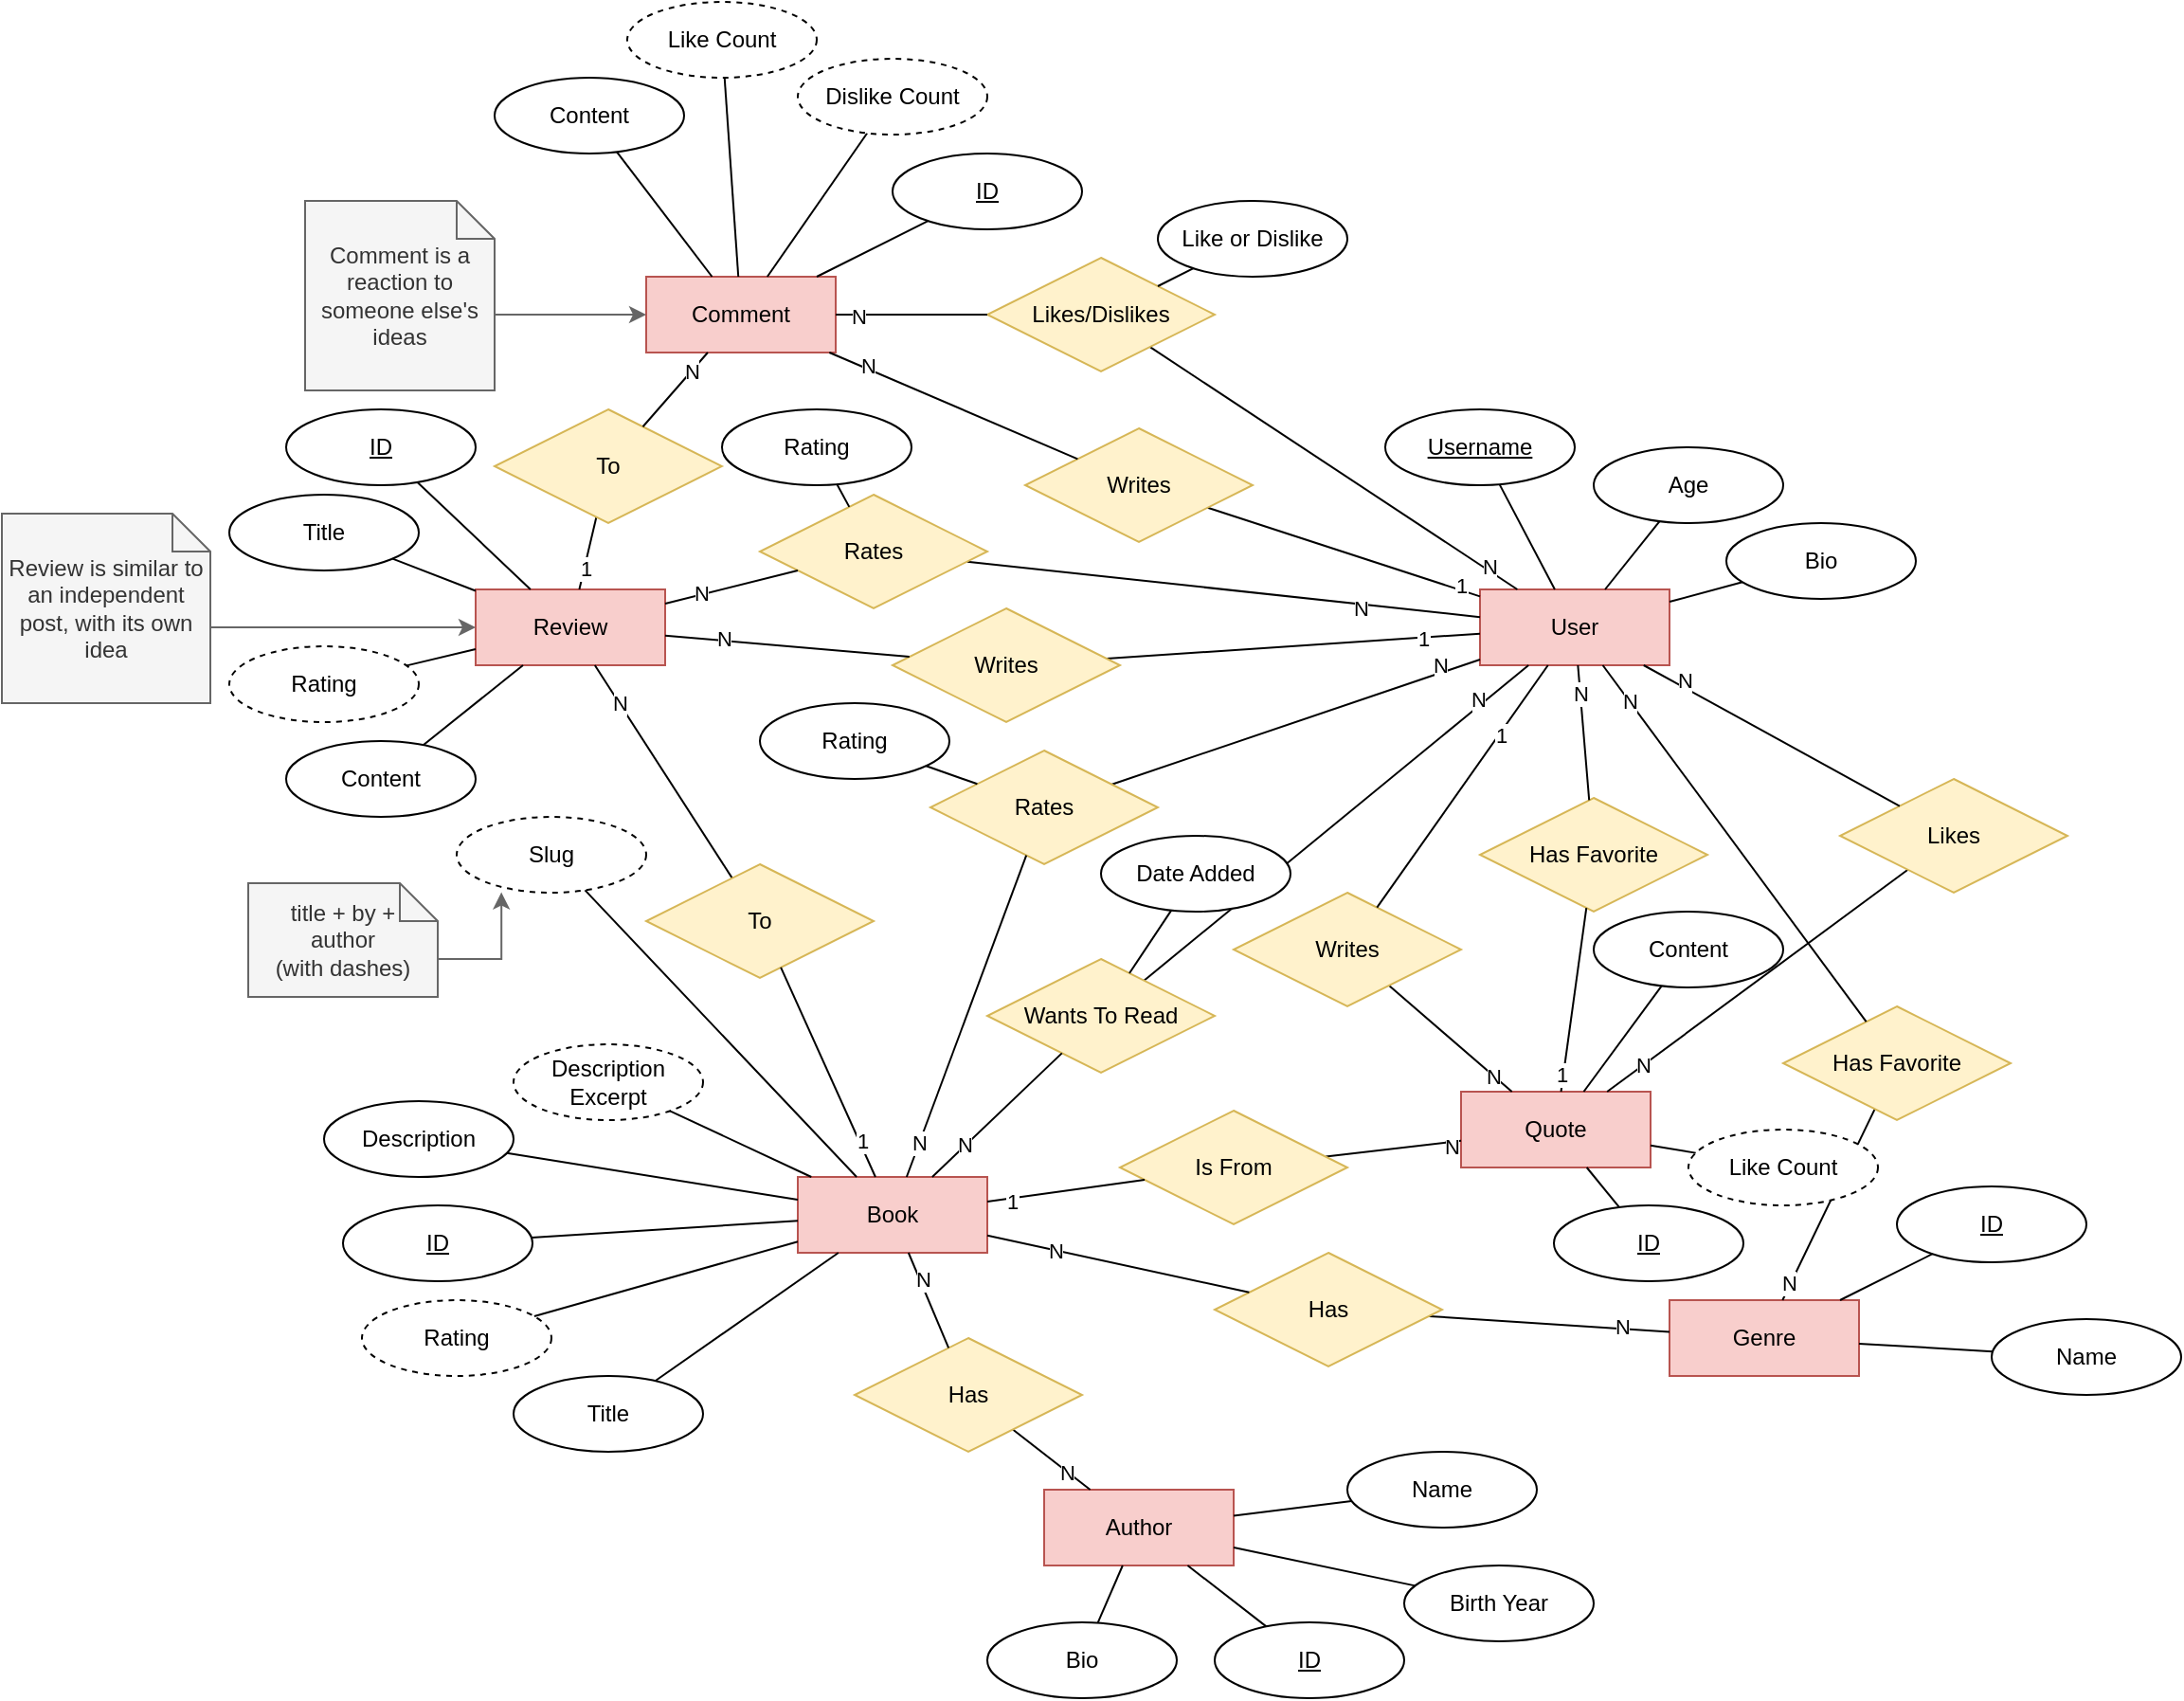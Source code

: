<mxfile version="16.5.1" type="device" pages="2"><diagram id="R2lEEEUBdFMjLlhIrx00" name="conceptual"><mxGraphModel dx="1038" dy="649" grid="1" gridSize="10" guides="1" tooltips="1" connect="1" arrows="1" fold="1" page="1" pageScale="1" pageWidth="1700" pageHeight="1100" math="0" shadow="0" extFonts="Permanent Marker^https://fonts.googleapis.com/css?family=Permanent+Marker"><root><mxCell id="0"/><mxCell id="1" parent="0"/><mxCell id="69Ku5E2qlwVlNB8uXtbN-1" value="Book" style="whiteSpace=wrap;html=1;align=center;fillColor=#f8cecc;strokeColor=#b85450;" parent="1" vertex="1"><mxGeometry x="520" y="670" width="100" height="40" as="geometry"/></mxCell><mxCell id="69Ku5E2qlwVlNB8uXtbN-2" value="Genre" style="whiteSpace=wrap;html=1;align=center;fillColor=#f8cecc;strokeColor=#b85450;" parent="1" vertex="1"><mxGeometry x="980" y="735" width="100" height="40" as="geometry"/></mxCell><mxCell id="69Ku5E2qlwVlNB8uXtbN-3" value="" style="endArrow=none;html=1;rounded=0;startArrow=none;" parent="1" source="69Ku5E2qlwVlNB8uXtbN-4" target="69Ku5E2qlwVlNB8uXtbN-2" edge="1"><mxGeometry relative="1" as="geometry"><mxPoint x="730" y="830" as="sourcePoint"/><mxPoint x="890" y="830" as="targetPoint"/></mxGeometry></mxCell><mxCell id="69Ku5E2qlwVlNB8uXtbN-7" value="N" style="edgeLabel;html=1;align=center;verticalAlign=middle;resizable=0;points=[];" parent="69Ku5E2qlwVlNB8uXtbN-3" vertex="1" connectable="0"><mxGeometry x="0.6" y="1" relative="1" as="geometry"><mxPoint as="offset"/></mxGeometry></mxCell><mxCell id="69Ku5E2qlwVlNB8uXtbN-4" value="Has" style="shape=rhombus;perimeter=rhombusPerimeter;whiteSpace=wrap;html=1;align=center;fillColor=#fff2cc;strokeColor=#d6b656;" parent="1" vertex="1"><mxGeometry x="740" y="710" width="120" height="60" as="geometry"/></mxCell><mxCell id="69Ku5E2qlwVlNB8uXtbN-5" value="" style="endArrow=none;html=1;rounded=0;" parent="1" source="69Ku5E2qlwVlNB8uXtbN-1" target="69Ku5E2qlwVlNB8uXtbN-4" edge="1"><mxGeometry relative="1" as="geometry"><mxPoint x="620" y="690" as="sourcePoint"/><mxPoint x="850" y="690" as="targetPoint"/></mxGeometry></mxCell><mxCell id="69Ku5E2qlwVlNB8uXtbN-6" value="N" style="edgeLabel;html=1;align=center;verticalAlign=middle;resizable=0;points=[];" parent="69Ku5E2qlwVlNB8uXtbN-5" vertex="1" connectable="0"><mxGeometry x="-0.48" relative="1" as="geometry"><mxPoint as="offset"/></mxGeometry></mxCell><mxCell id="69Ku5E2qlwVlNB8uXtbN-9" value="Title" style="ellipse;whiteSpace=wrap;html=1;align=center;" parent="1" vertex="1"><mxGeometry x="370" y="775" width="100" height="40" as="geometry"/></mxCell><mxCell id="69Ku5E2qlwVlNB8uXtbN-10" value="" style="endArrow=none;html=1;rounded=0;" parent="1" source="69Ku5E2qlwVlNB8uXtbN-9" target="69Ku5E2qlwVlNB8uXtbN-1" edge="1"><mxGeometry relative="1" as="geometry"><mxPoint x="730" y="830" as="sourcePoint"/><mxPoint x="890" y="830" as="targetPoint"/></mxGeometry></mxCell><mxCell id="69Ku5E2qlwVlNB8uXtbN-11" value="ID" style="ellipse;whiteSpace=wrap;html=1;align=center;fontStyle=4;" parent="1" vertex="1"><mxGeometry x="280" y="685" width="100" height="40" as="geometry"/></mxCell><mxCell id="69Ku5E2qlwVlNB8uXtbN-12" value="" style="endArrow=none;html=1;rounded=0;" parent="1" source="69Ku5E2qlwVlNB8uXtbN-11" target="69Ku5E2qlwVlNB8uXtbN-1" edge="1"><mxGeometry relative="1" as="geometry"><mxPoint x="730" y="830" as="sourcePoint"/><mxPoint x="580" y="680" as="targetPoint"/></mxGeometry></mxCell><mxCell id="69Ku5E2qlwVlNB8uXtbN-14" value="Author" style="whiteSpace=wrap;html=1;align=center;fillColor=#f8cecc;strokeColor=#b85450;" parent="1" vertex="1"><mxGeometry x="650" y="835" width="100" height="40" as="geometry"/></mxCell><mxCell id="69Ku5E2qlwVlNB8uXtbN-15" value="" style="endArrow=none;html=1;rounded=0;startArrow=none;" parent="1" source="69Ku5E2qlwVlNB8uXtbN-16" target="69Ku5E2qlwVlNB8uXtbN-14" edge="1"><mxGeometry relative="1" as="geometry"><mxPoint x="730" y="830" as="sourcePoint"/><mxPoint x="890" y="830" as="targetPoint"/></mxGeometry></mxCell><mxCell id="69Ku5E2qlwVlNB8uXtbN-18" value="N" style="edgeLabel;html=1;align=center;verticalAlign=middle;resizable=0;points=[];" parent="69Ku5E2qlwVlNB8uXtbN-15" vertex="1" connectable="0"><mxGeometry x="0.394" y="-1" relative="1" as="geometry"><mxPoint as="offset"/></mxGeometry></mxCell><mxCell id="69Ku5E2qlwVlNB8uXtbN-16" value="Has" style="shape=rhombus;perimeter=rhombusPerimeter;whiteSpace=wrap;html=1;align=center;fillColor=#fff2cc;strokeColor=#d6b656;" parent="1" vertex="1"><mxGeometry x="550" y="755" width="120" height="60" as="geometry"/></mxCell><mxCell id="69Ku5E2qlwVlNB8uXtbN-17" value="" style="endArrow=none;html=1;rounded=0;" parent="1" source="69Ku5E2qlwVlNB8uXtbN-1" target="69Ku5E2qlwVlNB8uXtbN-16" edge="1"><mxGeometry relative="1" as="geometry"><mxPoint x="569.091" y="710" as="sourcePoint"/><mxPoint x="560.909" y="890" as="targetPoint"/></mxGeometry></mxCell><mxCell id="69Ku5E2qlwVlNB8uXtbN-19" value="N" style="edgeLabel;html=1;align=center;verticalAlign=middle;resizable=0;points=[];" parent="69Ku5E2qlwVlNB8uXtbN-17" vertex="1" connectable="0"><mxGeometry x="-0.43" y="1" relative="1" as="geometry"><mxPoint as="offset"/></mxGeometry></mxCell><mxCell id="69Ku5E2qlwVlNB8uXtbN-20" value="User" style="whiteSpace=wrap;html=1;align=center;fillColor=#f8cecc;strokeColor=#b85450;" parent="1" vertex="1"><mxGeometry x="880" y="360" width="100" height="40" as="geometry"/></mxCell><mxCell id="69Ku5E2qlwVlNB8uXtbN-22" value="Rating" style="ellipse;whiteSpace=wrap;html=1;align=center;dashed=1;" parent="1" vertex="1"><mxGeometry x="290" y="735" width="100" height="40" as="geometry"/></mxCell><mxCell id="69Ku5E2qlwVlNB8uXtbN-23" value="" style="endArrow=none;html=1;rounded=0;" parent="1" source="69Ku5E2qlwVlNB8uXtbN-22" target="69Ku5E2qlwVlNB8uXtbN-1" edge="1"><mxGeometry relative="1" as="geometry"><mxPoint x="610" y="700" as="sourcePoint"/><mxPoint x="770" y="700" as="targetPoint"/></mxGeometry></mxCell><mxCell id="69Ku5E2qlwVlNB8uXtbN-25" value="Quote" style="whiteSpace=wrap;html=1;align=center;fillColor=#f8cecc;strokeColor=#b85450;" parent="1" vertex="1"><mxGeometry x="870" y="625" width="100" height="40" as="geometry"/></mxCell><mxCell id="69Ku5E2qlwVlNB8uXtbN-27" value="" style="endArrow=none;html=1;rounded=0;startArrow=none;" parent="1" source="69Ku5E2qlwVlNB8uXtbN-28" target="69Ku5E2qlwVlNB8uXtbN-25" edge="1"><mxGeometry relative="1" as="geometry"><mxPoint x="610" y="700" as="sourcePoint"/><mxPoint x="770" y="700" as="targetPoint"/></mxGeometry></mxCell><mxCell id="69Ku5E2qlwVlNB8uXtbN-34" value="N" style="edgeLabel;html=1;align=center;verticalAlign=middle;resizable=0;points=[];" parent="69Ku5E2qlwVlNB8uXtbN-27" vertex="1" connectable="0"><mxGeometry x="0.698" relative="1" as="geometry"><mxPoint as="offset"/></mxGeometry></mxCell><mxCell id="69Ku5E2qlwVlNB8uXtbN-28" value="Writes" style="shape=rhombus;perimeter=rhombusPerimeter;whiteSpace=wrap;html=1;align=center;fillColor=#fff2cc;strokeColor=#d6b656;" parent="1" vertex="1"><mxGeometry x="750" y="520" width="120" height="60" as="geometry"/></mxCell><mxCell id="69Ku5E2qlwVlNB8uXtbN-29" value="" style="endArrow=none;html=1;rounded=0;" parent="1" source="69Ku5E2qlwVlNB8uXtbN-20" target="69Ku5E2qlwVlNB8uXtbN-28" edge="1"><mxGeometry relative="1" as="geometry"><mxPoint x="830" y="462.963" as="sourcePoint"/><mxPoint x="1000" y="507.037" as="targetPoint"/></mxGeometry></mxCell><mxCell id="69Ku5E2qlwVlNB8uXtbN-33" value="1" style="edgeLabel;html=1;align=center;verticalAlign=middle;resizable=0;points=[];" parent="69Ku5E2qlwVlNB8uXtbN-29" vertex="1" connectable="0"><mxGeometry x="-0.434" y="1" relative="1" as="geometry"><mxPoint as="offset"/></mxGeometry></mxCell><mxCell id="69Ku5E2qlwVlNB8uXtbN-30" value="" style="endArrow=none;html=1;rounded=0;startArrow=none;" parent="1" source="69Ku5E2qlwVlNB8uXtbN-31" target="69Ku5E2qlwVlNB8uXtbN-25" edge="1"><mxGeometry relative="1" as="geometry"><mxPoint x="610" y="700" as="sourcePoint"/><mxPoint x="770" y="700" as="targetPoint"/></mxGeometry></mxCell><mxCell id="69Ku5E2qlwVlNB8uXtbN-36" value="N" style="edgeLabel;html=1;align=center;verticalAlign=middle;resizable=0;points=[];" parent="69Ku5E2qlwVlNB8uXtbN-30" vertex="1" connectable="0"><mxGeometry x="0.846" y="-2" relative="1" as="geometry"><mxPoint as="offset"/></mxGeometry></mxCell><mxCell id="69Ku5E2qlwVlNB8uXtbN-31" value="Is From" style="shape=rhombus;perimeter=rhombusPerimeter;whiteSpace=wrap;html=1;align=center;fillColor=#fff2cc;strokeColor=#d6b656;" parent="1" vertex="1"><mxGeometry x="690" y="635" width="120" height="60" as="geometry"/></mxCell><mxCell id="69Ku5E2qlwVlNB8uXtbN-32" value="" style="endArrow=none;html=1;rounded=0;" parent="1" source="69Ku5E2qlwVlNB8uXtbN-1" target="69Ku5E2qlwVlNB8uXtbN-31" edge="1"><mxGeometry relative="1" as="geometry"><mxPoint x="620" y="674" as="sourcePoint"/><mxPoint x="1020" y="546" as="targetPoint"/></mxGeometry></mxCell><mxCell id="69Ku5E2qlwVlNB8uXtbN-35" value="1" style="edgeLabel;html=1;align=center;verticalAlign=middle;resizable=0;points=[];" parent="69Ku5E2qlwVlNB8uXtbN-32" vertex="1" connectable="0"><mxGeometry x="-0.701" y="-1" relative="1" as="geometry"><mxPoint as="offset"/></mxGeometry></mxCell><mxCell id="69Ku5E2qlwVlNB8uXtbN-37" value="Description" style="ellipse;whiteSpace=wrap;html=1;align=center;" parent="1" vertex="1"><mxGeometry x="270" y="630" width="100" height="40" as="geometry"/></mxCell><mxCell id="69Ku5E2qlwVlNB8uXtbN-38" value="" style="endArrow=none;html=1;rounded=0;" parent="1" source="69Ku5E2qlwVlNB8uXtbN-37" target="69Ku5E2qlwVlNB8uXtbN-1" edge="1"><mxGeometry relative="1" as="geometry"><mxPoint x="580" y="740" as="sourcePoint"/><mxPoint x="740" y="740" as="targetPoint"/></mxGeometry></mxCell><mxCell id="69Ku5E2qlwVlNB8uXtbN-39" value="Description&lt;br&gt;Excerpt" style="ellipse;whiteSpace=wrap;html=1;align=center;dashed=1;" parent="1" vertex="1"><mxGeometry x="370" y="600" width="100" height="40" as="geometry"/></mxCell><mxCell id="69Ku5E2qlwVlNB8uXtbN-40" value="" style="endArrow=none;html=1;rounded=0;" parent="1" source="69Ku5E2qlwVlNB8uXtbN-1" target="69Ku5E2qlwVlNB8uXtbN-39" edge="1"><mxGeometry relative="1" as="geometry"><mxPoint x="580" y="740" as="sourcePoint"/><mxPoint x="740" y="740" as="targetPoint"/></mxGeometry></mxCell><mxCell id="69Ku5E2qlwVlNB8uXtbN-41" value="Slug" style="ellipse;whiteSpace=wrap;html=1;align=center;dashed=1;" parent="1" vertex="1"><mxGeometry x="340" y="480" width="100" height="40" as="geometry"/></mxCell><mxCell id="69Ku5E2qlwVlNB8uXtbN-42" value="" style="endArrow=none;html=1;rounded=0;" parent="1" source="69Ku5E2qlwVlNB8uXtbN-41" target="69Ku5E2qlwVlNB8uXtbN-1" edge="1"><mxGeometry relative="1" as="geometry"><mxPoint x="580" y="730" as="sourcePoint"/><mxPoint x="740" y="730" as="targetPoint"/></mxGeometry></mxCell><mxCell id="69Ku5E2qlwVlNB8uXtbN-136" style="edgeStyle=orthogonalEdgeStyle;rounded=0;orthogonalLoop=1;jettySize=auto;html=1;exitX=0;exitY=0;exitDx=100;exitDy=40;exitPerimeter=0;entryX=0.236;entryY=0.995;entryDx=0;entryDy=0;entryPerimeter=0;fillColor=#f5f5f5;strokeColor=#666666;" parent="1" source="69Ku5E2qlwVlNB8uXtbN-43" target="69Ku5E2qlwVlNB8uXtbN-41" edge="1"><mxGeometry relative="1" as="geometry"/></mxCell><mxCell id="69Ku5E2qlwVlNB8uXtbN-43" value="title + by + &lt;br&gt;author&lt;br&gt;(with dashes)" style="shape=note;size=20;whiteSpace=wrap;html=1;fillColor=#f5f5f5;fontColor=#333333;strokeColor=#666666;" parent="1" vertex="1"><mxGeometry x="230" y="515" width="100" height="60" as="geometry"/></mxCell><mxCell id="69Ku5E2qlwVlNB8uXtbN-44" value="Name" style="ellipse;whiteSpace=wrap;html=1;align=center;" parent="1" vertex="1"><mxGeometry x="1150" y="745" width="100" height="40" as="geometry"/></mxCell><mxCell id="69Ku5E2qlwVlNB8uXtbN-45" value="" style="endArrow=none;html=1;rounded=0;" parent="1" source="69Ku5E2qlwVlNB8uXtbN-2" target="69Ku5E2qlwVlNB8uXtbN-44" edge="1"><mxGeometry relative="1" as="geometry"><mxPoint x="700" y="750" as="sourcePoint"/><mxPoint x="860" y="750" as="targetPoint"/></mxGeometry></mxCell><mxCell id="69Ku5E2qlwVlNB8uXtbN-46" value="" style="endArrow=none;html=1;rounded=0;startArrow=none;" parent="1" source="69Ku5E2qlwVlNB8uXtbN-47" target="69Ku5E2qlwVlNB8uXtbN-20" edge="1"><mxGeometry relative="1" as="geometry"><mxPoint x="750" y="710" as="sourcePoint"/><mxPoint x="910" y="710" as="targetPoint"/></mxGeometry></mxCell><mxCell id="69Ku5E2qlwVlNB8uXtbN-89" value="N" style="edgeLabel;html=1;align=center;verticalAlign=middle;resizable=0;points=[];" parent="69Ku5E2qlwVlNB8uXtbN-46" vertex="1" connectable="0"><mxGeometry x="0.796" y="4" relative="1" as="geometry"><mxPoint as="offset"/></mxGeometry></mxCell><mxCell id="69Ku5E2qlwVlNB8uXtbN-47" value="Rates" style="shape=rhombus;perimeter=rhombusPerimeter;whiteSpace=wrap;html=1;align=center;fillColor=#fff2cc;strokeColor=#d6b656;" parent="1" vertex="1"><mxGeometry x="590" y="445" width="120" height="60" as="geometry"/></mxCell><mxCell id="69Ku5E2qlwVlNB8uXtbN-48" value="" style="endArrow=none;html=1;rounded=0;" parent="1" source="69Ku5E2qlwVlNB8uXtbN-1" target="69Ku5E2qlwVlNB8uXtbN-47" edge="1"><mxGeometry relative="1" as="geometry"><mxPoint x="597.5" y="670" as="sourcePoint"/><mxPoint x="872.5" y="470" as="targetPoint"/></mxGeometry></mxCell><mxCell id="69Ku5E2qlwVlNB8uXtbN-88" value="N" style="edgeLabel;html=1;align=center;verticalAlign=middle;resizable=0;points=[];" parent="69Ku5E2qlwVlNB8uXtbN-48" vertex="1" connectable="0"><mxGeometry x="-0.782" y="1" relative="1" as="geometry"><mxPoint as="offset"/></mxGeometry></mxCell><mxCell id="69Ku5E2qlwVlNB8uXtbN-49" value="Rating" style="ellipse;whiteSpace=wrap;html=1;align=center;" parent="1" vertex="1"><mxGeometry x="500" y="420" width="100" height="40" as="geometry"/></mxCell><mxCell id="69Ku5E2qlwVlNB8uXtbN-50" value="" style="endArrow=none;html=1;rounded=0;" parent="1" source="69Ku5E2qlwVlNB8uXtbN-49" target="69Ku5E2qlwVlNB8uXtbN-47" edge="1"><mxGeometry relative="1" as="geometry"><mxPoint x="750" y="710" as="sourcePoint"/><mxPoint x="910" y="710" as="targetPoint"/></mxGeometry></mxCell><mxCell id="69Ku5E2qlwVlNB8uXtbN-51" value="Name" style="ellipse;whiteSpace=wrap;html=1;align=center;" parent="1" vertex="1"><mxGeometry x="810" y="815" width="100" height="40" as="geometry"/></mxCell><mxCell id="69Ku5E2qlwVlNB8uXtbN-52" value="" style="endArrow=none;html=1;rounded=0;" parent="1" source="69Ku5E2qlwVlNB8uXtbN-14" target="69Ku5E2qlwVlNB8uXtbN-51" edge="1"><mxGeometry relative="1" as="geometry"><mxPoint x="800" y="760" as="sourcePoint"/><mxPoint x="960" y="760" as="targetPoint"/></mxGeometry></mxCell><mxCell id="69Ku5E2qlwVlNB8uXtbN-53" value="Birth Year" style="ellipse;whiteSpace=wrap;html=1;align=center;" parent="1" vertex="1"><mxGeometry x="840" y="875" width="100" height="40" as="geometry"/></mxCell><mxCell id="69Ku5E2qlwVlNB8uXtbN-54" value="" style="endArrow=none;html=1;rounded=0;" parent="1" source="69Ku5E2qlwVlNB8uXtbN-14" target="69Ku5E2qlwVlNB8uXtbN-53" edge="1"><mxGeometry relative="1" as="geometry"><mxPoint x="800" y="760" as="sourcePoint"/><mxPoint x="960" y="760" as="targetPoint"/></mxGeometry></mxCell><mxCell id="69Ku5E2qlwVlNB8uXtbN-56" value="ID" style="ellipse;whiteSpace=wrap;html=1;align=center;fontStyle=4;" parent="1" vertex="1"><mxGeometry x="740" y="905" width="100" height="40" as="geometry"/></mxCell><mxCell id="69Ku5E2qlwVlNB8uXtbN-57" value="ID" style="ellipse;whiteSpace=wrap;html=1;align=center;fontStyle=4;" parent="1" vertex="1"><mxGeometry x="1100" y="675" width="100" height="40" as="geometry"/></mxCell><mxCell id="69Ku5E2qlwVlNB8uXtbN-58" value="" style="endArrow=none;html=1;rounded=0;" parent="1" source="69Ku5E2qlwVlNB8uXtbN-56" target="69Ku5E2qlwVlNB8uXtbN-14" edge="1"><mxGeometry relative="1" as="geometry"><mxPoint x="790" y="850" as="sourcePoint"/><mxPoint x="950" y="850" as="targetPoint"/></mxGeometry></mxCell><mxCell id="69Ku5E2qlwVlNB8uXtbN-59" value="" style="endArrow=none;html=1;rounded=0;" parent="1" source="69Ku5E2qlwVlNB8uXtbN-2" target="69Ku5E2qlwVlNB8uXtbN-57" edge="1"><mxGeometry relative="1" as="geometry"><mxPoint x="790" y="850" as="sourcePoint"/><mxPoint x="950" y="850" as="targetPoint"/></mxGeometry></mxCell><mxCell id="69Ku5E2qlwVlNB8uXtbN-60" value="Username" style="ellipse;whiteSpace=wrap;html=1;align=center;fontStyle=4;" parent="1" vertex="1"><mxGeometry x="830" y="265" width="100" height="40" as="geometry"/></mxCell><mxCell id="69Ku5E2qlwVlNB8uXtbN-61" value="" style="endArrow=none;html=1;rounded=0;" parent="1" source="69Ku5E2qlwVlNB8uXtbN-20" target="69Ku5E2qlwVlNB8uXtbN-60" edge="1"><mxGeometry relative="1" as="geometry"><mxPoint x="750" y="610" as="sourcePoint"/><mxPoint x="910" y="610" as="targetPoint"/></mxGeometry></mxCell><mxCell id="69Ku5E2qlwVlNB8uXtbN-62" value="Age" style="ellipse;whiteSpace=wrap;html=1;align=center;" parent="1" vertex="1"><mxGeometry x="940" y="285" width="100" height="40" as="geometry"/></mxCell><mxCell id="69Ku5E2qlwVlNB8uXtbN-63" value="" style="endArrow=none;html=1;rounded=0;" parent="1" source="69Ku5E2qlwVlNB8uXtbN-20" target="69Ku5E2qlwVlNB8uXtbN-62" edge="1"><mxGeometry relative="1" as="geometry"><mxPoint x="810" y="525" as="sourcePoint"/><mxPoint x="970" y="525" as="targetPoint"/></mxGeometry></mxCell><mxCell id="69Ku5E2qlwVlNB8uXtbN-66" value="Has Favorite" style="shape=rhombus;perimeter=rhombusPerimeter;whiteSpace=wrap;html=1;align=center;fillColor=#fff2cc;strokeColor=#d6b656;" parent="1" vertex="1"><mxGeometry x="880" y="470" width="120" height="60" as="geometry"/></mxCell><mxCell id="69Ku5E2qlwVlNB8uXtbN-67" value="" style="endArrow=none;html=1;rounded=0;" parent="1" source="69Ku5E2qlwVlNB8uXtbN-20" target="69Ku5E2qlwVlNB8uXtbN-66" edge="1"><mxGeometry relative="1" as="geometry"><mxPoint x="950" y="443.75" as="sourcePoint"/><mxPoint x="1192.4" y="530" as="targetPoint"/><Array as="points"/></mxGeometry></mxCell><mxCell id="69Ku5E2qlwVlNB8uXtbN-68" value="N" style="edgeLabel;html=1;align=center;verticalAlign=middle;resizable=0;points=[];" parent="69Ku5E2qlwVlNB8uXtbN-67" vertex="1" connectable="0"><mxGeometry x="-0.597" relative="1" as="geometry"><mxPoint as="offset"/></mxGeometry></mxCell><mxCell id="69Ku5E2qlwVlNB8uXtbN-70" value="Review" style="whiteSpace=wrap;html=1;align=center;fillColor=#f8cecc;strokeColor=#b85450;" parent="1" vertex="1"><mxGeometry x="350" y="360" width="100" height="40" as="geometry"/></mxCell><mxCell id="69Ku5E2qlwVlNB8uXtbN-71" value="" style="endArrow=none;html=1;rounded=0;startArrow=none;" parent="1" source="69Ku5E2qlwVlNB8uXtbN-72" target="69Ku5E2qlwVlNB8uXtbN-20" edge="1"><mxGeometry relative="1" as="geometry"><mxPoint x="640" y="535" as="sourcePoint"/><mxPoint x="800" y="535" as="targetPoint"/></mxGeometry></mxCell><mxCell id="69Ku5E2qlwVlNB8uXtbN-75" value="1" style="edgeLabel;html=1;align=center;verticalAlign=middle;resizable=0;points=[];" parent="69Ku5E2qlwVlNB8uXtbN-71" vertex="1" connectable="0"><mxGeometry x="0.697" relative="1" as="geometry"><mxPoint as="offset"/></mxGeometry></mxCell><mxCell id="69Ku5E2qlwVlNB8uXtbN-72" value="Writes" style="shape=rhombus;perimeter=rhombusPerimeter;whiteSpace=wrap;html=1;align=center;fillColor=#fff2cc;strokeColor=#d6b656;" parent="1" vertex="1"><mxGeometry x="570" y="370" width="120" height="60" as="geometry"/></mxCell><mxCell id="69Ku5E2qlwVlNB8uXtbN-73" value="" style="endArrow=none;html=1;rounded=0;" parent="1" source="69Ku5E2qlwVlNB8uXtbN-70" target="69Ku5E2qlwVlNB8uXtbN-72" edge="1"><mxGeometry relative="1" as="geometry"><mxPoint x="580" y="393.784" as="sourcePoint"/><mxPoint x="850" y="441.216" as="targetPoint"/></mxGeometry></mxCell><mxCell id="69Ku5E2qlwVlNB8uXtbN-74" value="N" style="edgeLabel;html=1;align=center;verticalAlign=middle;resizable=0;points=[];" parent="69Ku5E2qlwVlNB8uXtbN-73" vertex="1" connectable="0"><mxGeometry x="-0.528" y="1" relative="1" as="geometry"><mxPoint as="offset"/></mxGeometry></mxCell><mxCell id="69Ku5E2qlwVlNB8uXtbN-76" value="" style="endArrow=none;html=1;rounded=0;startArrow=none;" parent="1" source="69Ku5E2qlwVlNB8uXtbN-77" target="69Ku5E2qlwVlNB8uXtbN-70" edge="1"><mxGeometry relative="1" as="geometry"><mxPoint x="670" y="555" as="sourcePoint"/><mxPoint x="830" y="555" as="targetPoint"/></mxGeometry></mxCell><mxCell id="69Ku5E2qlwVlNB8uXtbN-79" value="N" style="edgeLabel;html=1;align=center;verticalAlign=middle;resizable=0;points=[];" parent="69Ku5E2qlwVlNB8uXtbN-76" vertex="1" connectable="0"><mxGeometry x="0.657" relative="1" as="geometry"><mxPoint as="offset"/></mxGeometry></mxCell><mxCell id="69Ku5E2qlwVlNB8uXtbN-77" value="To" style="shape=rhombus;perimeter=rhombusPerimeter;whiteSpace=wrap;html=1;align=center;fillColor=#fff2cc;strokeColor=#d6b656;" parent="1" vertex="1"><mxGeometry x="440" y="505" width="120" height="60" as="geometry"/></mxCell><mxCell id="69Ku5E2qlwVlNB8uXtbN-78" value="" style="endArrow=none;html=1;rounded=0;" parent="1" source="69Ku5E2qlwVlNB8uXtbN-1" target="69Ku5E2qlwVlNB8uXtbN-77" edge="1"><mxGeometry relative="1" as="geometry"><mxPoint x="567.377" y="670" as="sourcePoint"/><mxPoint x="532.623" y="405" as="targetPoint"/></mxGeometry></mxCell><mxCell id="69Ku5E2qlwVlNB8uXtbN-80" value="1" style="edgeLabel;html=1;align=center;verticalAlign=middle;resizable=0;points=[];" parent="69Ku5E2qlwVlNB8uXtbN-78" vertex="1" connectable="0"><mxGeometry x="-0.674" y="-2" relative="1" as="geometry"><mxPoint x="-1" as="offset"/></mxGeometry></mxCell><mxCell id="69Ku5E2qlwVlNB8uXtbN-81" value="" style="endArrow=none;html=1;rounded=0;" parent="1" source="69Ku5E2qlwVlNB8uXtbN-25" target="69Ku5E2qlwVlNB8uXtbN-66" edge="1"><mxGeometry relative="1" as="geometry"><mxPoint x="1090" y="695" as="sourcePoint"/><mxPoint x="940" y="595" as="targetPoint"/></mxGeometry></mxCell><mxCell id="69Ku5E2qlwVlNB8uXtbN-82" value="1" style="edgeLabel;html=1;align=center;verticalAlign=middle;resizable=0;points=[];" parent="69Ku5E2qlwVlNB8uXtbN-81" vertex="1" connectable="0"><mxGeometry x="-0.811" y="1" relative="1" as="geometry"><mxPoint as="offset"/></mxGeometry></mxCell><mxCell id="69Ku5E2qlwVlNB8uXtbN-83" value="" style="endArrow=none;html=1;rounded=0;startArrow=none;" parent="1" source="69Ku5E2qlwVlNB8uXtbN-84" target="69Ku5E2qlwVlNB8uXtbN-2" edge="1"><mxGeometry relative="1" as="geometry"><mxPoint x="620" y="635" as="sourcePoint"/><mxPoint x="780" y="635" as="targetPoint"/></mxGeometry></mxCell><mxCell id="69Ku5E2qlwVlNB8uXtbN-86" value="N" style="edgeLabel;html=1;align=center;verticalAlign=middle;resizable=0;points=[];" parent="69Ku5E2qlwVlNB8uXtbN-83" vertex="1" connectable="0"><mxGeometry x="0.825" y="-1" relative="1" as="geometry"><mxPoint as="offset"/></mxGeometry></mxCell><mxCell id="69Ku5E2qlwVlNB8uXtbN-84" value="Has Favorite" style="shape=rhombus;perimeter=rhombusPerimeter;whiteSpace=wrap;html=1;align=center;fillColor=#fff2cc;strokeColor=#d6b656;" parent="1" vertex="1"><mxGeometry x="1040" y="580" width="120" height="60" as="geometry"/></mxCell><mxCell id="69Ku5E2qlwVlNB8uXtbN-85" value="" style="endArrow=none;html=1;rounded=0;" parent="1" source="69Ku5E2qlwVlNB8uXtbN-20" target="69Ku5E2qlwVlNB8uXtbN-84" edge="1"><mxGeometry relative="1" as="geometry"><mxPoint x="762.979" y="410" as="sourcePoint"/><mxPoint x="827.021" y="840.0" as="targetPoint"/></mxGeometry></mxCell><mxCell id="69Ku5E2qlwVlNB8uXtbN-87" value="N" style="edgeLabel;html=1;align=center;verticalAlign=middle;resizable=0;points=[];" parent="69Ku5E2qlwVlNB8uXtbN-85" vertex="1" connectable="0"><mxGeometry x="-0.799" relative="1" as="geometry"><mxPoint as="offset"/></mxGeometry></mxCell><mxCell id="69Ku5E2qlwVlNB8uXtbN-90" value="Bio" style="ellipse;whiteSpace=wrap;html=1;align=center;" parent="1" vertex="1"><mxGeometry x="1010" y="325" width="100" height="40" as="geometry"/></mxCell><mxCell id="69Ku5E2qlwVlNB8uXtbN-91" value="" style="endArrow=none;html=1;rounded=0;" parent="1" source="69Ku5E2qlwVlNB8uXtbN-20" target="69Ku5E2qlwVlNB8uXtbN-90" edge="1"><mxGeometry relative="1" as="geometry"><mxPoint x="590" y="645" as="sourcePoint"/><mxPoint x="750" y="645" as="targetPoint"/></mxGeometry></mxCell><mxCell id="69Ku5E2qlwVlNB8uXtbN-92" value="Bio" style="ellipse;whiteSpace=wrap;html=1;align=center;" parent="1" vertex="1"><mxGeometry x="620" y="905" width="100" height="40" as="geometry"/></mxCell><mxCell id="69Ku5E2qlwVlNB8uXtbN-93" value="" style="endArrow=none;html=1;rounded=0;" parent="1" source="69Ku5E2qlwVlNB8uXtbN-92" target="69Ku5E2qlwVlNB8uXtbN-14" edge="1"><mxGeometry relative="1" as="geometry"><mxPoint x="650" y="745" as="sourcePoint"/><mxPoint x="810" y="745" as="targetPoint"/></mxGeometry></mxCell><mxCell id="69Ku5E2qlwVlNB8uXtbN-94" value="Comment" style="whiteSpace=wrap;html=1;align=center;fillColor=#f8cecc;strokeColor=#b85450;" parent="1" vertex="1"><mxGeometry x="440" y="195" width="100" height="40" as="geometry"/></mxCell><mxCell id="69Ku5E2qlwVlNB8uXtbN-95" value="" style="endArrow=none;html=1;rounded=0;startArrow=none;" parent="1" source="69Ku5E2qlwVlNB8uXtbN-96" target="69Ku5E2qlwVlNB8uXtbN-70" edge="1"><mxGeometry relative="1" as="geometry"><mxPoint x="430" y="495" as="sourcePoint"/><mxPoint x="590" y="495" as="targetPoint"/></mxGeometry></mxCell><mxCell id="69Ku5E2qlwVlNB8uXtbN-98" value="1" style="edgeLabel;html=1;align=center;verticalAlign=middle;resizable=0;points=[];" parent="69Ku5E2qlwVlNB8uXtbN-95" vertex="1" connectable="0"><mxGeometry x="0.422" relative="1" as="geometry"><mxPoint as="offset"/></mxGeometry></mxCell><mxCell id="69Ku5E2qlwVlNB8uXtbN-96" value="To" style="shape=rhombus;perimeter=rhombusPerimeter;whiteSpace=wrap;html=1;align=center;fillColor=#fff2cc;strokeColor=#d6b656;" parent="1" vertex="1"><mxGeometry x="360" y="265" width="120" height="60" as="geometry"/></mxCell><mxCell id="69Ku5E2qlwVlNB8uXtbN-97" value="" style="endArrow=none;html=1;rounded=0;" parent="1" source="69Ku5E2qlwVlNB8uXtbN-94" target="69Ku5E2qlwVlNB8uXtbN-96" edge="1"><mxGeometry relative="1" as="geometry"><mxPoint x="408.919" y="215" as="sourcePoint"/><mxPoint x="401.081" y="360" as="targetPoint"/></mxGeometry></mxCell><mxCell id="69Ku5E2qlwVlNB8uXtbN-99" value="N" style="edgeLabel;html=1;align=center;verticalAlign=middle;resizable=0;points=[];" parent="69Ku5E2qlwVlNB8uXtbN-97" vertex="1" connectable="0"><mxGeometry x="-0.481" relative="1" as="geometry"><mxPoint as="offset"/></mxGeometry></mxCell><mxCell id="69Ku5E2qlwVlNB8uXtbN-100" value="" style="endArrow=none;html=1;rounded=0;startArrow=none;" parent="1" source="69Ku5E2qlwVlNB8uXtbN-101" target="69Ku5E2qlwVlNB8uXtbN-20" edge="1"><mxGeometry relative="1" as="geometry"><mxPoint x="600" y="395" as="sourcePoint"/><mxPoint x="760" y="395" as="targetPoint"/></mxGeometry></mxCell><mxCell id="69Ku5E2qlwVlNB8uXtbN-104" value="1" style="edgeLabel;html=1;align=center;verticalAlign=middle;resizable=0;points=[];" parent="69Ku5E2qlwVlNB8uXtbN-100" vertex="1" connectable="0"><mxGeometry x="0.849" y="2" relative="1" as="geometry"><mxPoint as="offset"/></mxGeometry></mxCell><mxCell id="69Ku5E2qlwVlNB8uXtbN-101" value="Writes" style="shape=rhombus;perimeter=rhombusPerimeter;whiteSpace=wrap;html=1;align=center;fillColor=#fff2cc;strokeColor=#d6b656;" parent="1" vertex="1"><mxGeometry x="640" y="275" width="120" height="60" as="geometry"/></mxCell><mxCell id="69Ku5E2qlwVlNB8uXtbN-102" value="" style="endArrow=none;html=1;rounded=0;" parent="1" source="69Ku5E2qlwVlNB8uXtbN-94" target="69Ku5E2qlwVlNB8uXtbN-101" edge="1"><mxGeometry relative="1" as="geometry"><mxPoint x="460" y="212.788" as="sourcePoint"/><mxPoint x="880" y="362.212" as="targetPoint"/></mxGeometry></mxCell><mxCell id="69Ku5E2qlwVlNB8uXtbN-103" value="N" style="edgeLabel;html=1;align=center;verticalAlign=middle;resizable=0;points=[];" parent="69Ku5E2qlwVlNB8uXtbN-102" vertex="1" connectable="0"><mxGeometry x="-0.701" y="2" relative="1" as="geometry"><mxPoint as="offset"/></mxGeometry></mxCell><mxCell id="69Ku5E2qlwVlNB8uXtbN-109" value="" style="endArrow=none;html=1;rounded=0;startArrow=none;" parent="1" source="69Ku5E2qlwVlNB8uXtbN-110" target="69Ku5E2qlwVlNB8uXtbN-25" edge="1"><mxGeometry relative="1" as="geometry"><mxPoint x="790" y="645" as="sourcePoint"/><mxPoint x="940" y="655" as="targetPoint"/></mxGeometry></mxCell><mxCell id="69Ku5E2qlwVlNB8uXtbN-112" value="N" style="edgeLabel;html=1;align=center;verticalAlign=middle;resizable=0;points=[];" parent="69Ku5E2qlwVlNB8uXtbN-109" vertex="1" connectable="0"><mxGeometry x="0.767" relative="1" as="geometry"><mxPoint as="offset"/></mxGeometry></mxCell><mxCell id="69Ku5E2qlwVlNB8uXtbN-110" value="Likes" style="shape=rhombus;perimeter=rhombusPerimeter;whiteSpace=wrap;html=1;align=center;fillColor=#fff2cc;strokeColor=#d6b656;" parent="1" vertex="1"><mxGeometry x="1070" y="460" width="120" height="60" as="geometry"/></mxCell><mxCell id="69Ku5E2qlwVlNB8uXtbN-111" value="" style="endArrow=none;html=1;rounded=0;" parent="1" source="69Ku5E2qlwVlNB8uXtbN-20" target="69Ku5E2qlwVlNB8uXtbN-110" edge="1"><mxGeometry relative="1" as="geometry"><mxPoint x="929.245" y="400" as="sourcePoint"/><mxPoint x="920.755" y="625" as="targetPoint"/></mxGeometry></mxCell><mxCell id="69Ku5E2qlwVlNB8uXtbN-113" value="N" style="edgeLabel;html=1;align=center;verticalAlign=middle;resizable=0;points=[];" parent="69Ku5E2qlwVlNB8uXtbN-111" vertex="1" connectable="0"><mxGeometry x="-0.71" y="3" relative="1" as="geometry"><mxPoint as="offset"/></mxGeometry></mxCell><mxCell id="69Ku5E2qlwVlNB8uXtbN-114" value="" style="endArrow=none;html=1;rounded=0;startArrow=none;" parent="1" source="69Ku5E2qlwVlNB8uXtbN-115" target="69Ku5E2qlwVlNB8uXtbN-20" edge="1"><mxGeometry relative="1" as="geometry"><mxPoint x="510" y="395" as="sourcePoint"/><mxPoint x="670" y="395" as="targetPoint"/></mxGeometry></mxCell><mxCell id="69Ku5E2qlwVlNB8uXtbN-118" value="N" style="edgeLabel;html=1;align=center;verticalAlign=middle;resizable=0;points=[];" parent="69Ku5E2qlwVlNB8uXtbN-114" vertex="1" connectable="0"><mxGeometry x="0.827" y="1" relative="1" as="geometry"><mxPoint x="1" as="offset"/></mxGeometry></mxCell><mxCell id="69Ku5E2qlwVlNB8uXtbN-115" value="Likes/Dislikes" style="shape=rhombus;perimeter=rhombusPerimeter;whiteSpace=wrap;html=1;align=center;fillColor=#fff2cc;strokeColor=#d6b656;" parent="1" vertex="1"><mxGeometry x="620" y="185" width="120" height="60" as="geometry"/></mxCell><mxCell id="69Ku5E2qlwVlNB8uXtbN-116" value="" style="endArrow=none;html=1;rounded=0;" parent="1" source="69Ku5E2qlwVlNB8uXtbN-94" target="69Ku5E2qlwVlNB8uXtbN-115" edge="1"><mxGeometry relative="1" as="geometry"><mxPoint x="460" y="212.788" as="sourcePoint"/><mxPoint x="880" y="362.212" as="targetPoint"/></mxGeometry></mxCell><mxCell id="69Ku5E2qlwVlNB8uXtbN-117" value="N" style="edgeLabel;html=1;align=center;verticalAlign=middle;resizable=0;points=[];" parent="69Ku5E2qlwVlNB8uXtbN-116" vertex="1" connectable="0"><mxGeometry x="-0.696" y="-1" relative="1" as="geometry"><mxPoint as="offset"/></mxGeometry></mxCell><mxCell id="69Ku5E2qlwVlNB8uXtbN-119" value="Like or Dislike" style="ellipse;whiteSpace=wrap;html=1;align=center;" parent="1" vertex="1"><mxGeometry x="710" y="155" width="100" height="40" as="geometry"/></mxCell><mxCell id="69Ku5E2qlwVlNB8uXtbN-120" value="" style="endArrow=none;html=1;rounded=0;" parent="1" source="69Ku5E2qlwVlNB8uXtbN-115" target="69Ku5E2qlwVlNB8uXtbN-119" edge="1"><mxGeometry relative="1" as="geometry"><mxPoint x="510" y="395" as="sourcePoint"/><mxPoint x="670" y="395" as="targetPoint"/></mxGeometry></mxCell><mxCell id="69Ku5E2qlwVlNB8uXtbN-121" value="" style="endArrow=none;html=1;rounded=0;startArrow=none;" parent="1" source="69Ku5E2qlwVlNB8uXtbN-122" target="69Ku5E2qlwVlNB8uXtbN-20" edge="1"><mxGeometry relative="1" as="geometry"><mxPoint x="680" y="505" as="sourcePoint"/><mxPoint x="840" y="505" as="targetPoint"/></mxGeometry></mxCell><mxCell id="69Ku5E2qlwVlNB8uXtbN-125" value="N" style="edgeLabel;html=1;align=center;verticalAlign=middle;resizable=0;points=[];" parent="69Ku5E2qlwVlNB8uXtbN-121" vertex="1" connectable="0"><mxGeometry x="0.758" y="3" relative="1" as="geometry"><mxPoint as="offset"/></mxGeometry></mxCell><mxCell id="69Ku5E2qlwVlNB8uXtbN-122" value="Wants To Read" style="shape=rhombus;perimeter=rhombusPerimeter;whiteSpace=wrap;html=1;align=center;fillColor=#fff2cc;strokeColor=#d6b656;" parent="1" vertex="1"><mxGeometry x="620" y="555" width="120" height="60" as="geometry"/></mxCell><mxCell id="69Ku5E2qlwVlNB8uXtbN-123" value="" style="endArrow=none;html=1;rounded=0;" parent="1" source="69Ku5E2qlwVlNB8uXtbN-1" target="69Ku5E2qlwVlNB8uXtbN-122" edge="1"><mxGeometry relative="1" as="geometry"><mxPoint x="593.226" y="670.0" as="sourcePoint"/><mxPoint x="906.774" y="400" as="targetPoint"/></mxGeometry></mxCell><mxCell id="69Ku5E2qlwVlNB8uXtbN-124" value="N" style="edgeLabel;html=1;align=center;verticalAlign=middle;resizable=0;points=[];" parent="69Ku5E2qlwVlNB8uXtbN-123" vertex="1" connectable="0"><mxGeometry x="-0.501" y="1" relative="1" as="geometry"><mxPoint as="offset"/></mxGeometry></mxCell><mxCell id="69Ku5E2qlwVlNB8uXtbN-126" value="" style="endArrow=none;html=1;rounded=0;startArrow=none;" parent="1" source="69Ku5E2qlwVlNB8uXtbN-127" target="69Ku5E2qlwVlNB8uXtbN-20" edge="1"><mxGeometry relative="1" as="geometry"><mxPoint x="550" y="505" as="sourcePoint"/><mxPoint x="710" y="505" as="targetPoint"/></mxGeometry></mxCell><mxCell id="69Ku5E2qlwVlNB8uXtbN-130" value="N" style="edgeLabel;html=1;align=center;verticalAlign=middle;resizable=0;points=[];" parent="69Ku5E2qlwVlNB8uXtbN-126" vertex="1" connectable="0"><mxGeometry x="0.534" y="-2" relative="1" as="geometry"><mxPoint as="offset"/></mxGeometry></mxCell><mxCell id="69Ku5E2qlwVlNB8uXtbN-127" value="Rates" style="shape=rhombus;perimeter=rhombusPerimeter;whiteSpace=wrap;html=1;align=center;fillColor=#fff2cc;strokeColor=#d6b656;" parent="1" vertex="1"><mxGeometry x="500" y="310" width="120" height="60" as="geometry"/></mxCell><mxCell id="69Ku5E2qlwVlNB8uXtbN-128" value="" style="endArrow=none;html=1;rounded=0;" parent="1" source="69Ku5E2qlwVlNB8uXtbN-70" target="69Ku5E2qlwVlNB8uXtbN-127" edge="1"><mxGeometry relative="1" as="geometry"><mxPoint x="450" y="380" as="sourcePoint"/><mxPoint x="880" y="380" as="targetPoint"/></mxGeometry></mxCell><mxCell id="69Ku5E2qlwVlNB8uXtbN-129" value="N" style="edgeLabel;html=1;align=center;verticalAlign=middle;resizable=0;points=[];" parent="69Ku5E2qlwVlNB8uXtbN-128" vertex="1" connectable="0"><mxGeometry x="-0.459" y="1" relative="1" as="geometry"><mxPoint as="offset"/></mxGeometry></mxCell><mxCell id="69Ku5E2qlwVlNB8uXtbN-134" style="edgeStyle=orthogonalEdgeStyle;rounded=0;orthogonalLoop=1;jettySize=auto;html=1;exitX=0;exitY=0;exitDx=110;exitDy=60;exitPerimeter=0;fillColor=#f5f5f5;strokeColor=#666666;" parent="1" source="69Ku5E2qlwVlNB8uXtbN-131" target="69Ku5E2qlwVlNB8uXtbN-70" edge="1"><mxGeometry relative="1" as="geometry"/></mxCell><mxCell id="69Ku5E2qlwVlNB8uXtbN-131" value="Review is similar to an independent post, with its own idea" style="shape=note;size=20;whiteSpace=wrap;html=1;fillColor=#f5f5f5;fontColor=#333333;strokeColor=#666666;" parent="1" vertex="1"><mxGeometry x="100" y="320" width="110" height="100" as="geometry"/></mxCell><mxCell id="69Ku5E2qlwVlNB8uXtbN-135" style="edgeStyle=orthogonalEdgeStyle;rounded=0;orthogonalLoop=1;jettySize=auto;html=1;exitX=0;exitY=0;exitDx=100;exitDy=60;exitPerimeter=0;fillColor=#f5f5f5;strokeColor=#666666;" parent="1" source="69Ku5E2qlwVlNB8uXtbN-133" target="69Ku5E2qlwVlNB8uXtbN-94" edge="1"><mxGeometry relative="1" as="geometry"/></mxCell><mxCell id="69Ku5E2qlwVlNB8uXtbN-133" value="Comment is a reaction to someone else's ideas" style="shape=note;size=20;whiteSpace=wrap;html=1;fillColor=#f5f5f5;fontColor=#333333;strokeColor=#666666;" parent="1" vertex="1"><mxGeometry x="260" y="155" width="100" height="100" as="geometry"/></mxCell><mxCell id="ojuNoSooTER_HQAK4ayE-4" value="Content" style="ellipse;whiteSpace=wrap;html=1;align=center;" parent="1" vertex="1"><mxGeometry x="360" y="90" width="100" height="40" as="geometry"/></mxCell><mxCell id="ojuNoSooTER_HQAK4ayE-8" value="ID" style="ellipse;whiteSpace=wrap;html=1;align=center;fontStyle=4;" parent="1" vertex="1"><mxGeometry x="570" y="130" width="100" height="40" as="geometry"/></mxCell><mxCell id="ojuNoSooTER_HQAK4ayE-9" value="" style="endArrow=none;html=1;rounded=0;" parent="1" source="ojuNoSooTER_HQAK4ayE-4" target="69Ku5E2qlwVlNB8uXtbN-94" edge="1"><mxGeometry relative="1" as="geometry"><mxPoint x="560" y="370" as="sourcePoint"/><mxPoint x="720" y="370" as="targetPoint"/></mxGeometry></mxCell><mxCell id="ojuNoSooTER_HQAK4ayE-10" value="" style="endArrow=none;html=1;rounded=0;" parent="1" source="ojuNoSooTER_HQAK4ayE-13" target="69Ku5E2qlwVlNB8uXtbN-94" edge="1"><mxGeometry relative="1" as="geometry"><mxPoint x="490" y="90" as="sourcePoint"/><mxPoint x="720" y="370" as="targetPoint"/></mxGeometry></mxCell><mxCell id="ojuNoSooTER_HQAK4ayE-11" value="" style="endArrow=none;html=1;rounded=0;" parent="1" source="69Ku5E2qlwVlNB8uXtbN-94" target="ojuNoSooTER_HQAK4ayE-14" edge="1"><mxGeometry relative="1" as="geometry"><mxPoint x="560" y="370" as="sourcePoint"/><mxPoint x="583.376" y="108.862" as="targetPoint"/></mxGeometry></mxCell><mxCell id="ojuNoSooTER_HQAK4ayE-12" value="" style="endArrow=none;html=1;rounded=0;" parent="1" source="69Ku5E2qlwVlNB8uXtbN-94" target="ojuNoSooTER_HQAK4ayE-8" edge="1"><mxGeometry relative="1" as="geometry"><mxPoint x="560" y="370" as="sourcePoint"/><mxPoint x="720" y="370" as="targetPoint"/></mxGeometry></mxCell><mxCell id="ojuNoSooTER_HQAK4ayE-13" value="Like Count" style="ellipse;whiteSpace=wrap;html=1;align=center;dashed=1;" parent="1" vertex="1"><mxGeometry x="430" y="50" width="100" height="40" as="geometry"/></mxCell><mxCell id="ojuNoSooTER_HQAK4ayE-14" value="Dislike Count" style="ellipse;whiteSpace=wrap;html=1;align=center;dashed=1;" parent="1" vertex="1"><mxGeometry x="520" y="80" width="100" height="40" as="geometry"/></mxCell><mxCell id="ojuNoSooTER_HQAK4ayE-15" value="Content" style="ellipse;whiteSpace=wrap;html=1;align=center;" parent="1" vertex="1"><mxGeometry x="250" y="440" width="100" height="40" as="geometry"/></mxCell><mxCell id="ojuNoSooTER_HQAK4ayE-16" value="ID" style="ellipse;whiteSpace=wrap;html=1;align=center;fontStyle=4;" parent="1" vertex="1"><mxGeometry x="250" y="265" width="100" height="40" as="geometry"/></mxCell><mxCell id="ojuNoSooTER_HQAK4ayE-18" value="Rating" style="ellipse;whiteSpace=wrap;html=1;align=center;dashed=1;" parent="1" vertex="1"><mxGeometry x="220" y="390" width="100" height="40" as="geometry"/></mxCell><mxCell id="ojuNoSooTER_HQAK4ayE-19" value="Title" style="ellipse;whiteSpace=wrap;html=1;align=center;" parent="1" vertex="1"><mxGeometry x="220" y="310" width="100" height="40" as="geometry"/></mxCell><mxCell id="ojuNoSooTER_HQAK4ayE-20" value="" style="endArrow=none;html=1;rounded=0;" parent="1" source="ojuNoSooTER_HQAK4ayE-16" target="69Ku5E2qlwVlNB8uXtbN-70" edge="1"><mxGeometry relative="1" as="geometry"><mxPoint x="340" y="440" as="sourcePoint"/><mxPoint x="500" y="440" as="targetPoint"/></mxGeometry></mxCell><mxCell id="ojuNoSooTER_HQAK4ayE-21" value="" style="endArrow=none;html=1;rounded=0;" parent="1" source="ojuNoSooTER_HQAK4ayE-19" target="69Ku5E2qlwVlNB8uXtbN-70" edge="1"><mxGeometry relative="1" as="geometry"><mxPoint x="340" y="440" as="sourcePoint"/><mxPoint x="380" y="380" as="targetPoint"/></mxGeometry></mxCell><mxCell id="ojuNoSooTER_HQAK4ayE-23" value="" style="endArrow=none;html=1;rounded=0;" parent="1" source="ojuNoSooTER_HQAK4ayE-18" target="69Ku5E2qlwVlNB8uXtbN-70" edge="1"><mxGeometry relative="1" as="geometry"><mxPoint x="340" y="440" as="sourcePoint"/><mxPoint x="500" y="440" as="targetPoint"/></mxGeometry></mxCell><mxCell id="ojuNoSooTER_HQAK4ayE-24" value="" style="endArrow=none;html=1;rounded=0;" parent="1" source="ojuNoSooTER_HQAK4ayE-15" target="69Ku5E2qlwVlNB8uXtbN-70" edge="1"><mxGeometry relative="1" as="geometry"><mxPoint x="340" y="440" as="sourcePoint"/><mxPoint x="500" y="440" as="targetPoint"/></mxGeometry></mxCell><mxCell id="ojuNoSooTER_HQAK4ayE-25" value="Rating" style="ellipse;whiteSpace=wrap;html=1;align=center;" parent="1" vertex="1"><mxGeometry x="480" y="265" width="100" height="40" as="geometry"/></mxCell><mxCell id="ojuNoSooTER_HQAK4ayE-26" value="" style="endArrow=none;html=1;rounded=0;" parent="1" source="69Ku5E2qlwVlNB8uXtbN-127" target="ojuNoSooTER_HQAK4ayE-25" edge="1"><mxGeometry relative="1" as="geometry"><mxPoint x="470" y="470" as="sourcePoint"/><mxPoint x="630" y="470" as="targetPoint"/></mxGeometry></mxCell><mxCell id="ojuNoSooTER_HQAK4ayE-33" value="Date Added" style="ellipse;whiteSpace=wrap;html=1;align=center;" parent="1" vertex="1"><mxGeometry x="680" y="490" width="100" height="40" as="geometry"/></mxCell><mxCell id="ojuNoSooTER_HQAK4ayE-34" value="" style="endArrow=none;html=1;rounded=0;" parent="1" source="69Ku5E2qlwVlNB8uXtbN-122" target="ojuNoSooTER_HQAK4ayE-33" edge="1"><mxGeometry relative="1" as="geometry"><mxPoint x="680" y="580" as="sourcePoint"/><mxPoint x="850" y="590" as="targetPoint"/></mxGeometry></mxCell><mxCell id="ojuNoSooTER_HQAK4ayE-39" value="Content" style="ellipse;whiteSpace=wrap;html=1;align=center;" parent="1" vertex="1"><mxGeometry x="940" y="530" width="100" height="40" as="geometry"/></mxCell><mxCell id="ojuNoSooTER_HQAK4ayE-40" value="ID" style="ellipse;whiteSpace=wrap;html=1;align=center;fontStyle=4;" parent="1" vertex="1"><mxGeometry x="919" y="685" width="100" height="40" as="geometry"/></mxCell><mxCell id="ojuNoSooTER_HQAK4ayE-41" value="Like Count" style="ellipse;whiteSpace=wrap;html=1;align=center;dashed=1;" parent="1" vertex="1"><mxGeometry x="990" y="645" width="100" height="40" as="geometry"/></mxCell><mxCell id="ojuNoSooTER_HQAK4ayE-42" value="" style="endArrow=none;html=1;rounded=0;" parent="1" source="69Ku5E2qlwVlNB8uXtbN-25" target="ojuNoSooTER_HQAK4ayE-39" edge="1"><mxGeometry relative="1" as="geometry"><mxPoint x="840" y="530" as="sourcePoint"/><mxPoint x="1000" y="530" as="targetPoint"/></mxGeometry></mxCell><mxCell id="ojuNoSooTER_HQAK4ayE-43" value="" style="endArrow=none;html=1;rounded=0;" parent="1" source="69Ku5E2qlwVlNB8uXtbN-25" target="ojuNoSooTER_HQAK4ayE-41" edge="1"><mxGeometry relative="1" as="geometry"><mxPoint x="840" y="530" as="sourcePoint"/><mxPoint x="1000" y="530" as="targetPoint"/></mxGeometry></mxCell><mxCell id="ojuNoSooTER_HQAK4ayE-44" value="" style="endArrow=none;html=1;rounded=0;" parent="1" source="69Ku5E2qlwVlNB8uXtbN-25" target="ojuNoSooTER_HQAK4ayE-40" edge="1"><mxGeometry relative="1" as="geometry"><mxPoint x="840" y="530" as="sourcePoint"/><mxPoint x="1000" y="530" as="targetPoint"/></mxGeometry></mxCell></root></mxGraphModel></diagram><diagram id="Xww7BPjY9luvg3BKcNIl" name="logical"><mxGraphModel dx="1483" dy="927" grid="1" gridSize="10" guides="1" tooltips="1" connect="1" arrows="1" fold="1" page="1" pageScale="1" pageWidth="1700" pageHeight="1100" math="0" shadow="0"><root><mxCell id="8NVteEJQKZJFXmmI3feC-0"/><mxCell id="8NVteEJQKZJFXmmI3feC-1" parent="8NVteEJQKZJFXmmI3feC-0"/><mxCell id="8NVteEJQKZJFXmmI3feC-2" value="Book" style="shape=table;startSize=30;container=1;collapsible=1;childLayout=tableLayout;fixedRows=1;rowLines=0;fontStyle=1;align=center;resizeLast=1;fillColor=#f8cecc;strokeColor=#b85450;rounded=0;" parent="8NVteEJQKZJFXmmI3feC-1" vertex="1"><mxGeometry x="829.89" y="310" width="180" height="160" as="geometry"/></mxCell><mxCell id="8NVteEJQKZJFXmmI3feC-3" value="" style="shape=tableRow;horizontal=0;startSize=0;swimlaneHead=0;swimlaneBody=0;fillColor=none;collapsible=0;dropTarget=0;points=[[0,0.5],[1,0.5]];portConstraint=eastwest;top=0;left=0;right=0;bottom=1;rounded=0;" parent="8NVteEJQKZJFXmmI3feC-2" vertex="1"><mxGeometry y="30" width="180" height="30" as="geometry"/></mxCell><mxCell id="8NVteEJQKZJFXmmI3feC-4" value="PK" style="shape=partialRectangle;connectable=0;fillColor=none;top=0;left=0;bottom=0;right=0;fontStyle=1;overflow=hidden;rounded=0;" parent="8NVteEJQKZJFXmmI3feC-3" vertex="1"><mxGeometry width="30" height="30" as="geometry"><mxRectangle width="30" height="30" as="alternateBounds"/></mxGeometry></mxCell><mxCell id="8NVteEJQKZJFXmmI3feC-5" value="book_id" style="shape=partialRectangle;connectable=0;fillColor=none;top=0;left=0;bottom=0;right=0;align=left;spacingLeft=6;fontStyle=5;overflow=hidden;rounded=0;" parent="8NVteEJQKZJFXmmI3feC-3" vertex="1"><mxGeometry x="30" width="150" height="30" as="geometry"><mxRectangle width="150" height="30" as="alternateBounds"/></mxGeometry></mxCell><mxCell id="8NVteEJQKZJFXmmI3feC-6" value="" style="shape=tableRow;horizontal=0;startSize=0;swimlaneHead=0;swimlaneBody=0;fillColor=none;collapsible=0;dropTarget=0;points=[[0,0.5],[1,0.5]];portConstraint=eastwest;top=0;left=0;right=0;bottom=0;rounded=0;" parent="8NVteEJQKZJFXmmI3feC-2" vertex="1"><mxGeometry y="60" width="180" height="30" as="geometry"/></mxCell><mxCell id="8NVteEJQKZJFXmmI3feC-7" value="" style="shape=partialRectangle;connectable=0;fillColor=none;top=0;left=0;bottom=0;right=0;editable=1;overflow=hidden;rounded=0;" parent="8NVteEJQKZJFXmmI3feC-6" vertex="1"><mxGeometry width="30" height="30" as="geometry"><mxRectangle width="30" height="30" as="alternateBounds"/></mxGeometry></mxCell><mxCell id="8NVteEJQKZJFXmmI3feC-8" value="title" style="shape=partialRectangle;connectable=0;fillColor=none;top=0;left=0;bottom=0;right=0;align=left;spacingLeft=6;overflow=hidden;rounded=0;" parent="8NVteEJQKZJFXmmI3feC-6" vertex="1"><mxGeometry x="30" width="150" height="30" as="geometry"><mxRectangle width="150" height="30" as="alternateBounds"/></mxGeometry></mxCell><mxCell id="8NVteEJQKZJFXmmI3feC-9" value="" style="shape=tableRow;horizontal=0;startSize=0;swimlaneHead=0;swimlaneBody=0;fillColor=none;collapsible=0;dropTarget=0;points=[[0,0.5],[1,0.5]];portConstraint=eastwest;top=0;left=0;right=0;bottom=0;rounded=0;" parent="8NVteEJQKZJFXmmI3feC-2" vertex="1"><mxGeometry y="90" width="180" height="30" as="geometry"/></mxCell><mxCell id="8NVteEJQKZJFXmmI3feC-10" value="" style="shape=partialRectangle;connectable=0;fillColor=none;top=0;left=0;bottom=0;right=0;editable=1;overflow=hidden;rounded=0;" parent="8NVteEJQKZJFXmmI3feC-9" vertex="1"><mxGeometry width="30" height="30" as="geometry"><mxRectangle width="30" height="30" as="alternateBounds"/></mxGeometry></mxCell><mxCell id="8NVteEJQKZJFXmmI3feC-11" value="slug" style="shape=partialRectangle;connectable=0;fillColor=none;top=0;left=0;bottom=0;right=0;align=left;spacingLeft=6;overflow=hidden;rounded=0;" parent="8NVteEJQKZJFXmmI3feC-9" vertex="1"><mxGeometry x="30" width="150" height="30" as="geometry"><mxRectangle width="150" height="30" as="alternateBounds"/></mxGeometry></mxCell><mxCell id="8NVteEJQKZJFXmmI3feC-12" value="" style="shape=tableRow;horizontal=0;startSize=0;swimlaneHead=0;swimlaneBody=0;fillColor=none;collapsible=0;dropTarget=0;points=[[0,0.5],[1,0.5]];portConstraint=eastwest;top=0;left=0;right=0;bottom=0;rounded=0;" parent="8NVteEJQKZJFXmmI3feC-2" vertex="1"><mxGeometry y="120" width="180" height="30" as="geometry"/></mxCell><mxCell id="8NVteEJQKZJFXmmI3feC-13" value="" style="shape=partialRectangle;connectable=0;fillColor=none;top=0;left=0;bottom=0;right=0;editable=1;overflow=hidden;rounded=0;" parent="8NVteEJQKZJFXmmI3feC-12" vertex="1"><mxGeometry width="30" height="30" as="geometry"><mxRectangle width="30" height="30" as="alternateBounds"/></mxGeometry></mxCell><mxCell id="8NVteEJQKZJFXmmI3feC-14" value="description" style="shape=partialRectangle;connectable=0;fillColor=none;top=0;left=0;bottom=0;right=0;align=left;spacingLeft=6;overflow=hidden;rounded=0;" parent="8NVteEJQKZJFXmmI3feC-12" vertex="1"><mxGeometry x="30" width="150" height="30" as="geometry"><mxRectangle width="150" height="30" as="alternateBounds"/></mxGeometry></mxCell><mxCell id="8NVteEJQKZJFXmmI3feC-15" value="Author" style="shape=table;startSize=30;container=1;collapsible=1;childLayout=tableLayout;fixedRows=1;rowLines=0;fontStyle=1;align=center;resizeLast=1;fillColor=#f8cecc;strokeColor=#b85450;rounded=0;" parent="8NVteEJQKZJFXmmI3feC-1" vertex="1"><mxGeometry x="1209.89" y="90" width="180" height="190" as="geometry"/></mxCell><mxCell id="8NVteEJQKZJFXmmI3feC-16" value="" style="shape=tableRow;horizontal=0;startSize=0;swimlaneHead=0;swimlaneBody=0;fillColor=none;collapsible=0;dropTarget=0;points=[[0,0.5],[1,0.5]];portConstraint=eastwest;top=0;left=0;right=0;bottom=1;rounded=0;" parent="8NVteEJQKZJFXmmI3feC-15" vertex="1"><mxGeometry y="30" width="180" height="30" as="geometry"/></mxCell><mxCell id="8NVteEJQKZJFXmmI3feC-17" value="PK" style="shape=partialRectangle;connectable=0;fillColor=none;top=0;left=0;bottom=0;right=0;fontStyle=1;overflow=hidden;rounded=0;" parent="8NVteEJQKZJFXmmI3feC-16" vertex="1"><mxGeometry width="30" height="30" as="geometry"><mxRectangle width="30" height="30" as="alternateBounds"/></mxGeometry></mxCell><mxCell id="8NVteEJQKZJFXmmI3feC-18" value="author_id" style="shape=partialRectangle;connectable=0;fillColor=none;top=0;left=0;bottom=0;right=0;align=left;spacingLeft=6;fontStyle=5;overflow=hidden;rounded=0;" parent="8NVteEJQKZJFXmmI3feC-16" vertex="1"><mxGeometry x="30" width="150" height="30" as="geometry"><mxRectangle width="150" height="30" as="alternateBounds"/></mxGeometry></mxCell><mxCell id="8NVteEJQKZJFXmmI3feC-19" value="" style="shape=tableRow;horizontal=0;startSize=0;swimlaneHead=0;swimlaneBody=0;fillColor=none;collapsible=0;dropTarget=0;points=[[0,0.5],[1,0.5]];portConstraint=eastwest;top=0;left=0;right=0;bottom=0;rounded=0;" parent="8NVteEJQKZJFXmmI3feC-15" vertex="1"><mxGeometry y="60" width="180" height="30" as="geometry"/></mxCell><mxCell id="8NVteEJQKZJFXmmI3feC-20" value="" style="shape=partialRectangle;connectable=0;fillColor=none;top=0;left=0;bottom=0;right=0;editable=1;overflow=hidden;rounded=0;" parent="8NVteEJQKZJFXmmI3feC-19" vertex="1"><mxGeometry width="30" height="30" as="geometry"><mxRectangle width="30" height="30" as="alternateBounds"/></mxGeometry></mxCell><mxCell id="8NVteEJQKZJFXmmI3feC-21" value="name" style="shape=partialRectangle;connectable=0;fillColor=none;top=0;left=0;bottom=0;right=0;align=left;spacingLeft=6;overflow=hidden;rounded=0;" parent="8NVteEJQKZJFXmmI3feC-19" vertex="1"><mxGeometry x="30" width="150" height="30" as="geometry"><mxRectangle width="150" height="30" as="alternateBounds"/></mxGeometry></mxCell><mxCell id="8NVteEJQKZJFXmmI3feC-22" value="" style="shape=tableRow;horizontal=0;startSize=0;swimlaneHead=0;swimlaneBody=0;fillColor=none;collapsible=0;dropTarget=0;points=[[0,0.5],[1,0.5]];portConstraint=eastwest;top=0;left=0;right=0;bottom=0;rounded=0;" parent="8NVteEJQKZJFXmmI3feC-15" vertex="1"><mxGeometry y="90" width="180" height="30" as="geometry"/></mxCell><mxCell id="8NVteEJQKZJFXmmI3feC-23" value="" style="shape=partialRectangle;connectable=0;fillColor=none;top=0;left=0;bottom=0;right=0;editable=1;overflow=hidden;rounded=0;" parent="8NVteEJQKZJFXmmI3feC-22" vertex="1"><mxGeometry width="30" height="30" as="geometry"><mxRectangle width="30" height="30" as="alternateBounds"/></mxGeometry></mxCell><mxCell id="8NVteEJQKZJFXmmI3feC-24" value="slug" style="shape=partialRectangle;connectable=0;fillColor=none;top=0;left=0;bottom=0;right=0;align=left;spacingLeft=6;overflow=hidden;rounded=0;" parent="8NVteEJQKZJFXmmI3feC-22" vertex="1"><mxGeometry x="30" width="150" height="30" as="geometry"><mxRectangle width="150" height="30" as="alternateBounds"/></mxGeometry></mxCell><mxCell id="8NVteEJQKZJFXmmI3feC-25" value="" style="shape=tableRow;horizontal=0;startSize=0;swimlaneHead=0;swimlaneBody=0;fillColor=none;collapsible=0;dropTarget=0;points=[[0,0.5],[1,0.5]];portConstraint=eastwest;top=0;left=0;right=0;bottom=0;rounded=0;" parent="8NVteEJQKZJFXmmI3feC-15" vertex="1"><mxGeometry y="120" width="180" height="30" as="geometry"/></mxCell><mxCell id="8NVteEJQKZJFXmmI3feC-26" value="" style="shape=partialRectangle;connectable=0;fillColor=none;top=0;left=0;bottom=0;right=0;editable=1;overflow=hidden;rounded=0;" parent="8NVteEJQKZJFXmmI3feC-25" vertex="1"><mxGeometry width="30" height="30" as="geometry"><mxRectangle width="30" height="30" as="alternateBounds"/></mxGeometry></mxCell><mxCell id="8NVteEJQKZJFXmmI3feC-27" value="birth_year" style="shape=partialRectangle;connectable=0;fillColor=none;top=0;left=0;bottom=0;right=0;align=left;spacingLeft=6;overflow=hidden;rounded=0;" parent="8NVteEJQKZJFXmmI3feC-25" vertex="1"><mxGeometry x="30" width="150" height="30" as="geometry"><mxRectangle width="150" height="30" as="alternateBounds"/></mxGeometry></mxCell><mxCell id="8NVteEJQKZJFXmmI3feC-28" value="" style="shape=tableRow;horizontal=0;startSize=0;swimlaneHead=0;swimlaneBody=0;fillColor=none;collapsible=0;dropTarget=0;points=[[0,0.5],[1,0.5]];portConstraint=eastwest;top=0;left=0;right=0;bottom=0;rounded=0;" parent="8NVteEJQKZJFXmmI3feC-15" vertex="1"><mxGeometry y="150" width="180" height="30" as="geometry"/></mxCell><mxCell id="8NVteEJQKZJFXmmI3feC-29" value="" style="shape=partialRectangle;connectable=0;fillColor=none;top=0;left=0;bottom=0;right=0;editable=1;overflow=hidden;rounded=0;" parent="8NVteEJQKZJFXmmI3feC-28" vertex="1"><mxGeometry width="30" height="30" as="geometry"><mxRectangle width="30" height="30" as="alternateBounds"/></mxGeometry></mxCell><mxCell id="8NVteEJQKZJFXmmI3feC-30" value="bio" style="shape=partialRectangle;connectable=0;fillColor=none;top=0;left=0;bottom=0;right=0;align=left;spacingLeft=6;overflow=hidden;rounded=0;" parent="8NVteEJQKZJFXmmI3feC-28" vertex="1"><mxGeometry x="30" width="150" height="30" as="geometry"><mxRectangle width="150" height="30" as="alternateBounds"/></mxGeometry></mxCell><mxCell id="8NVteEJQKZJFXmmI3feC-31" value="" style="endArrow=none;html=1;rounded=0;startArrow=ERzeroToMany;startFill=0;edgeStyle=orthogonalEdgeStyle;" parent="8NVteEJQKZJFXmmI3feC-1" source="8NVteEJQKZJFXmmI3feC-32" target="8NVteEJQKZJFXmmI3feC-15" edge="1"><mxGeometry relative="1" as="geometry"><mxPoint x="739.89" y="550" as="sourcePoint"/><mxPoint x="899.89" y="550" as="targetPoint"/></mxGeometry></mxCell><mxCell id="8NVteEJQKZJFXmmI3feC-32" value="BookAuthor" style="shape=table;startSize=30;container=1;collapsible=1;childLayout=tableLayout;fixedRows=1;rowLines=0;fontStyle=1;align=center;resizeLast=1;rounded=0;" parent="8NVteEJQKZJFXmmI3feC-1" vertex="1"><mxGeometry x="1209.89" y="340" width="180" height="100" as="geometry"/></mxCell><mxCell id="8NVteEJQKZJFXmmI3feC-33" value="" style="shape=tableRow;horizontal=0;startSize=0;swimlaneHead=0;swimlaneBody=0;fillColor=none;collapsible=0;dropTarget=0;points=[[0,0.5],[1,0.5]];portConstraint=eastwest;top=0;left=0;right=0;bottom=0;rounded=0;" parent="8NVteEJQKZJFXmmI3feC-32" vertex="1"><mxGeometry y="30" width="180" height="30" as="geometry"/></mxCell><mxCell id="8NVteEJQKZJFXmmI3feC-34" value="PK,FK1" style="shape=partialRectangle;connectable=0;fillColor=none;top=0;left=0;bottom=0;right=0;fontStyle=1;overflow=hidden;rounded=0;" parent="8NVteEJQKZJFXmmI3feC-33" vertex="1"><mxGeometry width="60" height="30" as="geometry"><mxRectangle width="60" height="30" as="alternateBounds"/></mxGeometry></mxCell><mxCell id="8NVteEJQKZJFXmmI3feC-35" value="book_id" style="shape=partialRectangle;connectable=0;fillColor=none;top=0;left=0;bottom=0;right=0;align=left;spacingLeft=6;fontStyle=5;overflow=hidden;rounded=0;" parent="8NVteEJQKZJFXmmI3feC-33" vertex="1"><mxGeometry x="60" width="120" height="30" as="geometry"><mxRectangle width="120" height="30" as="alternateBounds"/></mxGeometry></mxCell><mxCell id="8NVteEJQKZJFXmmI3feC-36" value="" style="shape=tableRow;horizontal=0;startSize=0;swimlaneHead=0;swimlaneBody=0;fillColor=none;collapsible=0;dropTarget=0;points=[[0,0.5],[1,0.5]];portConstraint=eastwest;top=0;left=0;right=0;bottom=1;rounded=0;" parent="8NVteEJQKZJFXmmI3feC-32" vertex="1"><mxGeometry y="60" width="180" height="30" as="geometry"/></mxCell><mxCell id="8NVteEJQKZJFXmmI3feC-37" value="PK,FK2" style="shape=partialRectangle;connectable=0;fillColor=none;top=0;left=0;bottom=0;right=0;fontStyle=1;overflow=hidden;rounded=0;" parent="8NVteEJQKZJFXmmI3feC-36" vertex="1"><mxGeometry width="60" height="30" as="geometry"><mxRectangle width="60" height="30" as="alternateBounds"/></mxGeometry></mxCell><mxCell id="8NVteEJQKZJFXmmI3feC-38" value="author_id" style="shape=partialRectangle;connectable=0;fillColor=none;top=0;left=0;bottom=0;right=0;align=left;spacingLeft=6;fontStyle=5;overflow=hidden;rounded=0;" parent="8NVteEJQKZJFXmmI3feC-36" vertex="1"><mxGeometry x="60" width="120" height="30" as="geometry"><mxRectangle width="120" height="30" as="alternateBounds"/></mxGeometry></mxCell><mxCell id="8NVteEJQKZJFXmmI3feC-39" value="" style="endArrow=ERoneToMany;html=1;rounded=0;endFill=0;edgeStyle=orthogonalEdgeStyle;" parent="8NVteEJQKZJFXmmI3feC-1" source="8NVteEJQKZJFXmmI3feC-2" target="8NVteEJQKZJFXmmI3feC-32" edge="1"><mxGeometry relative="1" as="geometry"><mxPoint x="639.89" y="375" as="sourcePoint"/><mxPoint x="979.89" y="375" as="targetPoint"/></mxGeometry></mxCell><mxCell id="8NVteEJQKZJFXmmI3feC-40" value="Comment" style="shape=table;startSize=30;container=1;collapsible=1;childLayout=tableLayout;fixedRows=1;rowLines=0;fontStyle=1;align=center;resizeLast=1;fillColor=#f8cecc;strokeColor=#b85450;rounded=0;" parent="8NVteEJQKZJFXmmI3feC-1" vertex="1"><mxGeometry x="229.89" y="765" width="180" height="220" as="geometry"/></mxCell><mxCell id="8NVteEJQKZJFXmmI3feC-41" value="" style="shape=tableRow;horizontal=0;startSize=0;swimlaneHead=0;swimlaneBody=0;fillColor=none;collapsible=0;dropTarget=0;points=[[0,0.5],[1,0.5]];portConstraint=eastwest;top=0;left=0;right=0;bottom=1;rounded=0;" parent="8NVteEJQKZJFXmmI3feC-40" vertex="1"><mxGeometry y="30" width="180" height="30" as="geometry"/></mxCell><mxCell id="8NVteEJQKZJFXmmI3feC-42" value="PK" style="shape=partialRectangle;connectable=0;fillColor=none;top=0;left=0;bottom=0;right=0;fontStyle=1;overflow=hidden;rounded=0;" parent="8NVteEJQKZJFXmmI3feC-41" vertex="1"><mxGeometry width="30" height="30" as="geometry"><mxRectangle width="30" height="30" as="alternateBounds"/></mxGeometry></mxCell><mxCell id="8NVteEJQKZJFXmmI3feC-43" value="comment_id" style="shape=partialRectangle;connectable=0;fillColor=none;top=0;left=0;bottom=0;right=0;align=left;spacingLeft=6;fontStyle=5;overflow=hidden;rounded=0;" parent="8NVteEJQKZJFXmmI3feC-41" vertex="1"><mxGeometry x="30" width="150" height="30" as="geometry"><mxRectangle width="150" height="30" as="alternateBounds"/></mxGeometry></mxCell><mxCell id="8NVteEJQKZJFXmmI3feC-44" value="" style="shape=tableRow;horizontal=0;startSize=0;swimlaneHead=0;swimlaneBody=0;fillColor=none;collapsible=0;dropTarget=0;points=[[0,0.5],[1,0.5]];portConstraint=eastwest;top=0;left=0;right=0;bottom=0;rounded=0;" parent="8NVteEJQKZJFXmmI3feC-40" vertex="1"><mxGeometry y="60" width="180" height="30" as="geometry"/></mxCell><mxCell id="8NVteEJQKZJFXmmI3feC-45" value="" style="shape=partialRectangle;connectable=0;fillColor=none;top=0;left=0;bottom=0;right=0;editable=1;overflow=hidden;rounded=0;" parent="8NVteEJQKZJFXmmI3feC-44" vertex="1"><mxGeometry width="30" height="30" as="geometry"><mxRectangle width="30" height="30" as="alternateBounds"/></mxGeometry></mxCell><mxCell id="8NVteEJQKZJFXmmI3feC-46" value="content" style="shape=partialRectangle;connectable=0;fillColor=none;top=0;left=0;bottom=0;right=0;align=left;spacingLeft=6;overflow=hidden;rounded=0;" parent="8NVteEJQKZJFXmmI3feC-44" vertex="1"><mxGeometry x="30" width="150" height="30" as="geometry"><mxRectangle width="150" height="30" as="alternateBounds"/></mxGeometry></mxCell><mxCell id="8NVteEJQKZJFXmmI3feC-47" value="" style="shape=tableRow;horizontal=0;startSize=0;swimlaneHead=0;swimlaneBody=0;fillColor=none;collapsible=0;dropTarget=0;points=[[0,0.5],[1,0.5]];portConstraint=eastwest;top=0;left=0;right=0;bottom=0;rounded=0;" parent="8NVteEJQKZJFXmmI3feC-40" vertex="1"><mxGeometry y="90" width="180" height="30" as="geometry"/></mxCell><mxCell id="8NVteEJQKZJFXmmI3feC-48" value="" style="shape=partialRectangle;connectable=0;fillColor=none;top=0;left=0;bottom=0;right=0;editable=1;overflow=hidden;rounded=0;" parent="8NVteEJQKZJFXmmI3feC-47" vertex="1"><mxGeometry width="30" height="30" as="geometry"><mxRectangle width="30" height="30" as="alternateBounds"/></mxGeometry></mxCell><mxCell id="8NVteEJQKZJFXmmI3feC-49" value="like_count" style="shape=partialRectangle;connectable=0;fillColor=none;top=0;left=0;bottom=0;right=0;align=left;spacingLeft=6;overflow=hidden;rounded=0;" parent="8NVteEJQKZJFXmmI3feC-47" vertex="1"><mxGeometry x="30" width="150" height="30" as="geometry"><mxRectangle width="150" height="30" as="alternateBounds"/></mxGeometry></mxCell><mxCell id="8NVteEJQKZJFXmmI3feC-50" value="" style="shape=tableRow;horizontal=0;startSize=0;swimlaneHead=0;swimlaneBody=0;fillColor=none;collapsible=0;dropTarget=0;points=[[0,0.5],[1,0.5]];portConstraint=eastwest;top=0;left=0;right=0;bottom=0;rounded=0;" parent="8NVteEJQKZJFXmmI3feC-40" vertex="1"><mxGeometry y="120" width="180" height="30" as="geometry"/></mxCell><mxCell id="8NVteEJQKZJFXmmI3feC-51" value="" style="shape=partialRectangle;connectable=0;fillColor=none;top=0;left=0;bottom=0;right=0;editable=1;overflow=hidden;rounded=0;" parent="8NVteEJQKZJFXmmI3feC-50" vertex="1"><mxGeometry width="30" height="30" as="geometry"><mxRectangle width="30" height="30" as="alternateBounds"/></mxGeometry></mxCell><mxCell id="8NVteEJQKZJFXmmI3feC-52" value="dislike_count" style="shape=partialRectangle;connectable=0;fillColor=none;top=0;left=0;bottom=0;right=0;align=left;spacingLeft=6;overflow=hidden;rounded=0;" parent="8NVteEJQKZJFXmmI3feC-50" vertex="1"><mxGeometry x="30" width="150" height="30" as="geometry"><mxRectangle width="150" height="30" as="alternateBounds"/></mxGeometry></mxCell><mxCell id="8NVteEJQKZJFXmmI3feC-53" value="" style="shape=tableRow;horizontal=0;startSize=0;swimlaneHead=0;swimlaneBody=0;fillColor=none;collapsible=0;dropTarget=0;points=[[0,0.5],[1,0.5]];portConstraint=eastwest;top=0;left=0;right=0;bottom=0;rounded=0;" parent="8NVteEJQKZJFXmmI3feC-40" vertex="1"><mxGeometry y="150" width="180" height="30" as="geometry"/></mxCell><mxCell id="8NVteEJQKZJFXmmI3feC-54" value="FK" style="shape=partialRectangle;connectable=0;fillColor=none;top=0;left=0;bottom=0;right=0;editable=1;overflow=hidden;rounded=0;" parent="8NVteEJQKZJFXmmI3feC-53" vertex="1"><mxGeometry width="30" height="30" as="geometry"><mxRectangle width="30" height="30" as="alternateBounds"/></mxGeometry></mxCell><mxCell id="8NVteEJQKZJFXmmI3feC-55" value="username" style="shape=partialRectangle;connectable=0;fillColor=none;top=0;left=0;bottom=0;right=0;align=left;spacingLeft=6;overflow=hidden;rounded=0;" parent="8NVteEJQKZJFXmmI3feC-53" vertex="1"><mxGeometry x="30" width="150" height="30" as="geometry"><mxRectangle width="150" height="30" as="alternateBounds"/></mxGeometry></mxCell><mxCell id="8NVteEJQKZJFXmmI3feC-56" value="" style="shape=tableRow;horizontal=0;startSize=0;swimlaneHead=0;swimlaneBody=0;fillColor=none;collapsible=0;dropTarget=0;points=[[0,0.5],[1,0.5]];portConstraint=eastwest;top=0;left=0;right=0;bottom=0;rounded=0;" parent="8NVteEJQKZJFXmmI3feC-40" vertex="1"><mxGeometry y="180" width="180" height="30" as="geometry"/></mxCell><mxCell id="8NVteEJQKZJFXmmI3feC-57" value="FK" style="shape=partialRectangle;connectable=0;fillColor=none;top=0;left=0;bottom=0;right=0;fontStyle=0;overflow=hidden;rounded=0;" parent="8NVteEJQKZJFXmmI3feC-56" vertex="1"><mxGeometry width="30" height="30" as="geometry"><mxRectangle width="30" height="30" as="alternateBounds"/></mxGeometry></mxCell><mxCell id="8NVteEJQKZJFXmmI3feC-58" value="review_id" style="shape=partialRectangle;connectable=0;fillColor=none;top=0;left=0;bottom=0;right=0;align=left;spacingLeft=6;fontStyle=0;overflow=hidden;rounded=0;" parent="8NVteEJQKZJFXmmI3feC-56" vertex="1"><mxGeometry x="30" width="150" height="30" as="geometry"><mxRectangle width="150" height="30" as="alternateBounds"/></mxGeometry></mxCell><mxCell id="8NVteEJQKZJFXmmI3feC-59" value="User" style="shape=table;startSize=30;container=1;collapsible=1;childLayout=tableLayout;fixedRows=1;rowLines=0;fontStyle=1;align=center;resizeLast=1;fillColor=#f8cecc;strokeColor=#b85450;rounded=0;" parent="8NVteEJQKZJFXmmI3feC-1" vertex="1"><mxGeometry x="819.89" y="720" width="180" height="160" as="geometry"/></mxCell><mxCell id="8NVteEJQKZJFXmmI3feC-60" value="" style="shape=tableRow;horizontal=0;startSize=0;swimlaneHead=0;swimlaneBody=0;fillColor=none;collapsible=0;dropTarget=0;points=[[0,0.5],[1,0.5]];portConstraint=eastwest;top=0;left=0;right=0;bottom=1;rounded=0;" parent="8NVteEJQKZJFXmmI3feC-59" vertex="1"><mxGeometry y="30" width="180" height="30" as="geometry"/></mxCell><mxCell id="8NVteEJQKZJFXmmI3feC-61" value="PK" style="shape=partialRectangle;connectable=0;fillColor=none;top=0;left=0;bottom=0;right=0;fontStyle=1;overflow=hidden;rounded=0;" parent="8NVteEJQKZJFXmmI3feC-60" vertex="1"><mxGeometry width="30" height="30" as="geometry"><mxRectangle width="30" height="30" as="alternateBounds"/></mxGeometry></mxCell><mxCell id="8NVteEJQKZJFXmmI3feC-62" value="username" style="shape=partialRectangle;connectable=0;fillColor=none;top=0;left=0;bottom=0;right=0;align=left;spacingLeft=6;fontStyle=5;overflow=hidden;rounded=0;" parent="8NVteEJQKZJFXmmI3feC-60" vertex="1"><mxGeometry x="30" width="150" height="30" as="geometry"><mxRectangle width="150" height="30" as="alternateBounds"/></mxGeometry></mxCell><mxCell id="8NVteEJQKZJFXmmI3feC-63" value="" style="shape=tableRow;horizontal=0;startSize=0;swimlaneHead=0;swimlaneBody=0;fillColor=none;collapsible=0;dropTarget=0;points=[[0,0.5],[1,0.5]];portConstraint=eastwest;top=0;left=0;right=0;bottom=0;rounded=0;" parent="8NVteEJQKZJFXmmI3feC-59" vertex="1"><mxGeometry y="60" width="180" height="30" as="geometry"/></mxCell><mxCell id="8NVteEJQKZJFXmmI3feC-64" value="" style="shape=partialRectangle;connectable=0;fillColor=none;top=0;left=0;bottom=0;right=0;editable=1;overflow=hidden;rounded=0;" parent="8NVteEJQKZJFXmmI3feC-63" vertex="1"><mxGeometry width="30" height="30" as="geometry"><mxRectangle width="30" height="30" as="alternateBounds"/></mxGeometry></mxCell><mxCell id="8NVteEJQKZJFXmmI3feC-65" value="age" style="shape=partialRectangle;connectable=0;fillColor=none;top=0;left=0;bottom=0;right=0;align=left;spacingLeft=6;overflow=hidden;rounded=0;" parent="8NVteEJQKZJFXmmI3feC-63" vertex="1"><mxGeometry x="30" width="150" height="30" as="geometry"><mxRectangle width="150" height="30" as="alternateBounds"/></mxGeometry></mxCell><mxCell id="8NVteEJQKZJFXmmI3feC-66" value="" style="shape=tableRow;horizontal=0;startSize=0;swimlaneHead=0;swimlaneBody=0;fillColor=none;collapsible=0;dropTarget=0;points=[[0,0.5],[1,0.5]];portConstraint=eastwest;top=0;left=0;right=0;bottom=0;rounded=0;" parent="8NVteEJQKZJFXmmI3feC-59" vertex="1"><mxGeometry y="90" width="180" height="30" as="geometry"/></mxCell><mxCell id="8NVteEJQKZJFXmmI3feC-67" value="" style="shape=partialRectangle;connectable=0;fillColor=none;top=0;left=0;bottom=0;right=0;editable=1;overflow=hidden;rounded=0;" parent="8NVteEJQKZJFXmmI3feC-66" vertex="1"><mxGeometry width="30" height="30" as="geometry"><mxRectangle width="30" height="30" as="alternateBounds"/></mxGeometry></mxCell><mxCell id="8NVteEJQKZJFXmmI3feC-68" value="bio" style="shape=partialRectangle;connectable=0;fillColor=none;top=0;left=0;bottom=0;right=0;align=left;spacingLeft=6;overflow=hidden;rounded=0;" parent="8NVteEJQKZJFXmmI3feC-66" vertex="1"><mxGeometry x="30" width="150" height="30" as="geometry"><mxRectangle width="150" height="30" as="alternateBounds"/></mxGeometry></mxCell><mxCell id="8NVteEJQKZJFXmmI3feC-69" value="" style="shape=tableRow;horizontal=0;startSize=0;swimlaneHead=0;swimlaneBody=0;fillColor=none;collapsible=0;dropTarget=0;points=[[0,0.5],[1,0.5]];portConstraint=eastwest;top=0;left=0;right=0;bottom=0;rounded=0;" parent="8NVteEJQKZJFXmmI3feC-59" vertex="1"><mxGeometry y="120" width="180" height="30" as="geometry"/></mxCell><mxCell id="8NVteEJQKZJFXmmI3feC-70" value="FK" style="shape=partialRectangle;connectable=0;fillColor=none;top=0;left=0;bottom=0;right=0;fontStyle=0;overflow=hidden;rounded=0;" parent="8NVteEJQKZJFXmmI3feC-69" vertex="1"><mxGeometry width="30" height="30" as="geometry"><mxRectangle width="30" height="30" as="alternateBounds"/></mxGeometry></mxCell><mxCell id="8NVteEJQKZJFXmmI3feC-71" value="favorite_genre" style="shape=partialRectangle;connectable=0;fillColor=none;top=0;left=0;bottom=0;right=0;align=left;spacingLeft=6;fontStyle=0;overflow=hidden;rounded=0;" parent="8NVteEJQKZJFXmmI3feC-69" vertex="1"><mxGeometry x="30" width="150" height="30" as="geometry"><mxRectangle width="150" height="30" as="alternateBounds"/></mxGeometry></mxCell><mxCell id="8NVteEJQKZJFXmmI3feC-72" value="Review" style="shape=table;startSize=30;container=1;collapsible=1;childLayout=tableLayout;fixedRows=1;rowLines=0;fontStyle=1;align=center;resizeLast=1;fillColor=#f8cecc;strokeColor=#b85450;rounded=0;" parent="8NVteEJQKZJFXmmI3feC-1" vertex="1"><mxGeometry x="229.89" y="250" width="180" height="190" as="geometry"/></mxCell><mxCell id="8NVteEJQKZJFXmmI3feC-73" value="" style="shape=tableRow;horizontal=0;startSize=0;swimlaneHead=0;swimlaneBody=0;fillColor=none;collapsible=0;dropTarget=0;points=[[0,0.5],[1,0.5]];portConstraint=eastwest;top=0;left=0;right=0;bottom=1;rounded=0;" parent="8NVteEJQKZJFXmmI3feC-72" vertex="1"><mxGeometry y="30" width="180" height="30" as="geometry"/></mxCell><mxCell id="8NVteEJQKZJFXmmI3feC-74" value="PK" style="shape=partialRectangle;connectable=0;fillColor=none;top=0;left=0;bottom=0;right=0;fontStyle=1;overflow=hidden;rounded=0;" parent="8NVteEJQKZJFXmmI3feC-73" vertex="1"><mxGeometry width="30" height="30" as="geometry"><mxRectangle width="30" height="30" as="alternateBounds"/></mxGeometry></mxCell><mxCell id="8NVteEJQKZJFXmmI3feC-75" value="review_id" style="shape=partialRectangle;connectable=0;fillColor=none;top=0;left=0;bottom=0;right=0;align=left;spacingLeft=6;fontStyle=5;overflow=hidden;rounded=0;" parent="8NVteEJQKZJFXmmI3feC-73" vertex="1"><mxGeometry x="30" width="150" height="30" as="geometry"><mxRectangle width="150" height="30" as="alternateBounds"/></mxGeometry></mxCell><mxCell id="8NVteEJQKZJFXmmI3feC-76" value="" style="shape=tableRow;horizontal=0;startSize=0;swimlaneHead=0;swimlaneBody=0;fillColor=none;collapsible=0;dropTarget=0;points=[[0,0.5],[1,0.5]];portConstraint=eastwest;top=0;left=0;right=0;bottom=0;rounded=0;" parent="8NVteEJQKZJFXmmI3feC-72" vertex="1"><mxGeometry y="60" width="180" height="30" as="geometry"/></mxCell><mxCell id="8NVteEJQKZJFXmmI3feC-77" value="" style="shape=partialRectangle;connectable=0;fillColor=none;top=0;left=0;bottom=0;right=0;editable=1;overflow=hidden;rounded=0;" parent="8NVteEJQKZJFXmmI3feC-76" vertex="1"><mxGeometry width="30" height="30" as="geometry"><mxRectangle width="30" height="30" as="alternateBounds"/></mxGeometry></mxCell><mxCell id="8NVteEJQKZJFXmmI3feC-78" value="title" style="shape=partialRectangle;connectable=0;fillColor=none;top=0;left=0;bottom=0;right=0;align=left;spacingLeft=6;overflow=hidden;rounded=0;" parent="8NVteEJQKZJFXmmI3feC-76" vertex="1"><mxGeometry x="30" width="150" height="30" as="geometry"><mxRectangle width="150" height="30" as="alternateBounds"/></mxGeometry></mxCell><mxCell id="8NVteEJQKZJFXmmI3feC-79" value="" style="shape=tableRow;horizontal=0;startSize=0;swimlaneHead=0;swimlaneBody=0;fillColor=none;collapsible=0;dropTarget=0;points=[[0,0.5],[1,0.5]];portConstraint=eastwest;top=0;left=0;right=0;bottom=0;rounded=0;" parent="8NVteEJQKZJFXmmI3feC-72" vertex="1"><mxGeometry y="90" width="180" height="30" as="geometry"/></mxCell><mxCell id="8NVteEJQKZJFXmmI3feC-80" value="" style="shape=partialRectangle;connectable=0;fillColor=none;top=0;left=0;bottom=0;right=0;editable=1;overflow=hidden;rounded=0;" parent="8NVteEJQKZJFXmmI3feC-79" vertex="1"><mxGeometry width="30" height="30" as="geometry"><mxRectangle width="30" height="30" as="alternateBounds"/></mxGeometry></mxCell><mxCell id="8NVteEJQKZJFXmmI3feC-81" value="content" style="shape=partialRectangle;connectable=0;fillColor=none;top=0;left=0;bottom=0;right=0;align=left;spacingLeft=6;overflow=hidden;rounded=0;" parent="8NVteEJQKZJFXmmI3feC-79" vertex="1"><mxGeometry x="30" width="150" height="30" as="geometry"><mxRectangle width="150" height="30" as="alternateBounds"/></mxGeometry></mxCell><mxCell id="8NVteEJQKZJFXmmI3feC-82" value="" style="shape=tableRow;horizontal=0;startSize=0;swimlaneHead=0;swimlaneBody=0;fillColor=none;collapsible=0;dropTarget=0;points=[[0,0.5],[1,0.5]];portConstraint=eastwest;top=0;left=0;right=0;bottom=0;rounded=0;" parent="8NVteEJQKZJFXmmI3feC-72" vertex="1"><mxGeometry y="120" width="180" height="30" as="geometry"/></mxCell><mxCell id="8NVteEJQKZJFXmmI3feC-83" value="FK" style="shape=partialRectangle;connectable=0;fillColor=none;top=0;left=0;bottom=0;right=0;editable=1;overflow=hidden;rounded=0;" parent="8NVteEJQKZJFXmmI3feC-82" vertex="1"><mxGeometry width="30" height="30" as="geometry"><mxRectangle width="30" height="30" as="alternateBounds"/></mxGeometry></mxCell><mxCell id="8NVteEJQKZJFXmmI3feC-84" value="user_id" style="shape=partialRectangle;connectable=0;fillColor=none;top=0;left=0;bottom=0;right=0;align=left;spacingLeft=6;overflow=hidden;rounded=0;" parent="8NVteEJQKZJFXmmI3feC-82" vertex="1"><mxGeometry x="30" width="150" height="30" as="geometry"><mxRectangle width="150" height="30" as="alternateBounds"/></mxGeometry></mxCell><mxCell id="8NVteEJQKZJFXmmI3feC-85" value="" style="shape=tableRow;horizontal=0;startSize=0;swimlaneHead=0;swimlaneBody=0;fillColor=none;collapsible=0;dropTarget=0;points=[[0,0.5],[1,0.5]];portConstraint=eastwest;top=0;left=0;right=0;bottom=0;rounded=0;" parent="8NVteEJQKZJFXmmI3feC-72" vertex="1"><mxGeometry y="150" width="180" height="30" as="geometry"/></mxCell><mxCell id="8NVteEJQKZJFXmmI3feC-86" value="FK" style="shape=partialRectangle;connectable=0;fillColor=none;top=0;left=0;bottom=0;right=0;fontStyle=0;overflow=hidden;rounded=0;" parent="8NVteEJQKZJFXmmI3feC-85" vertex="1"><mxGeometry width="30" height="30" as="geometry"><mxRectangle width="30" height="30" as="alternateBounds"/></mxGeometry></mxCell><mxCell id="8NVteEJQKZJFXmmI3feC-87" value="book_id" style="shape=partialRectangle;connectable=0;fillColor=none;top=0;left=0;bottom=0;right=0;align=left;spacingLeft=6;fontStyle=0;overflow=hidden;rounded=0;" parent="8NVteEJQKZJFXmmI3feC-85" vertex="1"><mxGeometry x="30" width="150" height="30" as="geometry"><mxRectangle width="150" height="30" as="alternateBounds"/></mxGeometry></mxCell><mxCell id="8NVteEJQKZJFXmmI3feC-88" value="" style="endArrow=none;html=1;rounded=0;edgeStyle=orthogonalEdgeStyle;startArrow=ERzeroToMany;startFill=0;" parent="8NVteEJQKZJFXmmI3feC-1" source="8NVteEJQKZJFXmmI3feC-72" target="8NVteEJQKZJFXmmI3feC-59" edge="1"><mxGeometry relative="1" as="geometry"><mxPoint x="609.89" y="670" as="sourcePoint"/><mxPoint x="769.89" y="670" as="targetPoint"/><Array as="points"><mxPoint x="379.89" y="590"/><mxPoint x="909.89" y="590"/></Array></mxGeometry></mxCell><mxCell id="8NVteEJQKZJFXmmI3feC-89" value="" style="endArrow=none;html=1;rounded=0;startArrow=ERzeroToMany;startFill=0;edgeStyle=orthogonalEdgeStyle;" parent="8NVteEJQKZJFXmmI3feC-1" source="8NVteEJQKZJFXmmI3feC-72" target="8NVteEJQKZJFXmmI3feC-2" edge="1"><mxGeometry relative="1" as="geometry"><mxPoint x="609.89" y="670" as="sourcePoint"/><mxPoint x="769.89" y="670" as="targetPoint"/><Array as="points"><mxPoint x="309.89" y="420"/></Array></mxGeometry></mxCell><mxCell id="8NVteEJQKZJFXmmI3feC-90" value="ReviewRating" style="shape=table;startSize=30;container=1;collapsible=1;childLayout=tableLayout;fixedRows=1;rowLines=0;fontStyle=1;align=center;resizeLast=1;rounded=0;" parent="8NVteEJQKZJFXmmI3feC-1" vertex="1"><mxGeometry x="229.89" y="600" width="180" height="130" as="geometry"/></mxCell><mxCell id="8NVteEJQKZJFXmmI3feC-91" value="" style="shape=tableRow;horizontal=0;startSize=0;swimlaneHead=0;swimlaneBody=0;fillColor=none;collapsible=0;dropTarget=0;points=[[0,0.5],[1,0.5]];portConstraint=eastwest;top=0;left=0;right=0;bottom=0;rounded=0;" parent="8NVteEJQKZJFXmmI3feC-90" vertex="1"><mxGeometry y="30" width="180" height="30" as="geometry"/></mxCell><mxCell id="8NVteEJQKZJFXmmI3feC-92" value="PK,FK1" style="shape=partialRectangle;connectable=0;fillColor=none;top=0;left=0;bottom=0;right=0;fontStyle=1;overflow=hidden;rounded=0;" parent="8NVteEJQKZJFXmmI3feC-91" vertex="1"><mxGeometry width="60" height="30" as="geometry"><mxRectangle width="60" height="30" as="alternateBounds"/></mxGeometry></mxCell><mxCell id="8NVteEJQKZJFXmmI3feC-93" value="review_id" style="shape=partialRectangle;connectable=0;fillColor=none;top=0;left=0;bottom=0;right=0;align=left;spacingLeft=6;fontStyle=5;overflow=hidden;rounded=0;" parent="8NVteEJQKZJFXmmI3feC-91" vertex="1"><mxGeometry x="60" width="120" height="30" as="geometry"><mxRectangle width="120" height="30" as="alternateBounds"/></mxGeometry></mxCell><mxCell id="8NVteEJQKZJFXmmI3feC-94" value="" style="shape=tableRow;horizontal=0;startSize=0;swimlaneHead=0;swimlaneBody=0;fillColor=none;collapsible=0;dropTarget=0;points=[[0,0.5],[1,0.5]];portConstraint=eastwest;top=0;left=0;right=0;bottom=1;rounded=0;" parent="8NVteEJQKZJFXmmI3feC-90" vertex="1"><mxGeometry y="60" width="180" height="30" as="geometry"/></mxCell><mxCell id="8NVteEJQKZJFXmmI3feC-95" value="PK,FK2" style="shape=partialRectangle;connectable=0;fillColor=none;top=0;left=0;bottom=0;right=0;fontStyle=1;overflow=hidden;rounded=0;" parent="8NVteEJQKZJFXmmI3feC-94" vertex="1"><mxGeometry width="60" height="30" as="geometry"><mxRectangle width="60" height="30" as="alternateBounds"/></mxGeometry></mxCell><mxCell id="8NVteEJQKZJFXmmI3feC-96" value="username" style="shape=partialRectangle;connectable=0;fillColor=none;top=0;left=0;bottom=0;right=0;align=left;spacingLeft=6;fontStyle=5;overflow=hidden;rounded=0;" parent="8NVteEJQKZJFXmmI3feC-94" vertex="1"><mxGeometry x="60" width="120" height="30" as="geometry"><mxRectangle width="120" height="30" as="alternateBounds"/></mxGeometry></mxCell><mxCell id="8NVteEJQKZJFXmmI3feC-97" value="" style="shape=tableRow;horizontal=0;startSize=0;swimlaneHead=0;swimlaneBody=0;fillColor=none;collapsible=0;dropTarget=0;points=[[0,0.5],[1,0.5]];portConstraint=eastwest;top=0;left=0;right=0;bottom=0;rounded=0;" parent="8NVteEJQKZJFXmmI3feC-90" vertex="1"><mxGeometry y="90" width="180" height="30" as="geometry"/></mxCell><mxCell id="8NVteEJQKZJFXmmI3feC-98" value="" style="shape=partialRectangle;connectable=0;fillColor=none;top=0;left=0;bottom=0;right=0;editable=1;overflow=hidden;rounded=0;" parent="8NVteEJQKZJFXmmI3feC-97" vertex="1"><mxGeometry width="60" height="30" as="geometry"><mxRectangle width="60" height="30" as="alternateBounds"/></mxGeometry></mxCell><mxCell id="8NVteEJQKZJFXmmI3feC-99" value="rating" style="shape=partialRectangle;connectable=0;fillColor=none;top=0;left=0;bottom=0;right=0;align=left;spacingLeft=6;overflow=hidden;rounded=0;" parent="8NVteEJQKZJFXmmI3feC-97" vertex="1"><mxGeometry x="60" width="120" height="30" as="geometry"><mxRectangle width="120" height="30" as="alternateBounds"/></mxGeometry></mxCell><mxCell id="8NVteEJQKZJFXmmI3feC-100" value="" style="endArrow=none;html=1;rounded=0;edgeStyle=orthogonalEdgeStyle;startArrow=ERzeroToMany;startFill=0;" parent="8NVteEJQKZJFXmmI3feC-1" source="8NVteEJQKZJFXmmI3feC-90" target="8NVteEJQKZJFXmmI3feC-59" edge="1"><mxGeometry relative="1" as="geometry"><mxPoint x="539.89" y="710" as="sourcePoint"/><mxPoint x="699.89" y="710" as="targetPoint"/><Array as="points"><mxPoint x="319.89" y="750"/></Array></mxGeometry></mxCell><mxCell id="8NVteEJQKZJFXmmI3feC-101" value="" style="endArrow=none;html=1;rounded=0;edgeStyle=orthogonalEdgeStyle;startArrow=ERzeroToMany;startFill=0;" parent="8NVteEJQKZJFXmmI3feC-1" source="8NVteEJQKZJFXmmI3feC-90" target="8NVteEJQKZJFXmmI3feC-72" edge="1"><mxGeometry relative="1" as="geometry"><mxPoint x="539.89" y="710" as="sourcePoint"/><mxPoint x="289.89" y="440" as="targetPoint"/><Array as="points"/></mxGeometry></mxCell><mxCell id="8NVteEJQKZJFXmmI3feC-102" value="" style="endArrow=none;html=1;rounded=0;edgeStyle=orthogonalEdgeStyle;startArrow=ERzeroToMany;startFill=0;" parent="8NVteEJQKZJFXmmI3feC-1" source="8NVteEJQKZJFXmmI3feC-40" target="8NVteEJQKZJFXmmI3feC-59" edge="1"><mxGeometry relative="1" as="geometry"><mxPoint x="459.89" y="820" as="sourcePoint"/><mxPoint x="619.89" y="820" as="targetPoint"/><Array as="points"><mxPoint x="509.89" y="920"/><mxPoint x="509.89" y="815"/></Array></mxGeometry></mxCell><mxCell id="8NVteEJQKZJFXmmI3feC-103" value="" style="endArrow=ERzeroToMany;html=1;rounded=0;edgeStyle=orthogonalEdgeStyle;endFill=0;" parent="8NVteEJQKZJFXmmI3feC-1" source="8NVteEJQKZJFXmmI3feC-72" target="8NVteEJQKZJFXmmI3feC-40" edge="1"><mxGeometry relative="1" as="geometry"><mxPoint x="419.89" y="800" as="sourcePoint"/><mxPoint x="579.89" y="800" as="targetPoint"/><Array as="points"><mxPoint x="269.89" y="575"/><mxPoint x="149.89" y="575"/><mxPoint x="149.89" y="865"/></Array></mxGeometry></mxCell><mxCell id="8NVteEJQKZJFXmmI3feC-104" value="BookRating" style="shape=table;startSize=30;container=1;collapsible=1;childLayout=tableLayout;fixedRows=1;rowLines=0;fontStyle=1;align=center;resizeLast=1;rounded=0;" parent="8NVteEJQKZJFXmmI3feC-1" vertex="1"><mxGeometry x="529.89" y="440" width="180" height="130" as="geometry"/></mxCell><mxCell id="8NVteEJQKZJFXmmI3feC-105" value="" style="shape=tableRow;horizontal=0;startSize=0;swimlaneHead=0;swimlaneBody=0;fillColor=none;collapsible=0;dropTarget=0;points=[[0,0.5],[1,0.5]];portConstraint=eastwest;top=0;left=0;right=0;bottom=0;rounded=0;" parent="8NVteEJQKZJFXmmI3feC-104" vertex="1"><mxGeometry y="30" width="180" height="30" as="geometry"/></mxCell><mxCell id="8NVteEJQKZJFXmmI3feC-106" value="PK,FK1" style="shape=partialRectangle;connectable=0;fillColor=none;top=0;left=0;bottom=0;right=0;fontStyle=1;overflow=hidden;rounded=0;" parent="8NVteEJQKZJFXmmI3feC-105" vertex="1"><mxGeometry width="60" height="30" as="geometry"><mxRectangle width="60" height="30" as="alternateBounds"/></mxGeometry></mxCell><mxCell id="8NVteEJQKZJFXmmI3feC-107" value="book_id" style="shape=partialRectangle;connectable=0;fillColor=none;top=0;left=0;bottom=0;right=0;align=left;spacingLeft=6;fontStyle=5;overflow=hidden;rounded=0;" parent="8NVteEJQKZJFXmmI3feC-105" vertex="1"><mxGeometry x="60" width="120" height="30" as="geometry"><mxRectangle width="120" height="30" as="alternateBounds"/></mxGeometry></mxCell><mxCell id="8NVteEJQKZJFXmmI3feC-108" value="" style="shape=tableRow;horizontal=0;startSize=0;swimlaneHead=0;swimlaneBody=0;fillColor=none;collapsible=0;dropTarget=0;points=[[0,0.5],[1,0.5]];portConstraint=eastwest;top=0;left=0;right=0;bottom=1;rounded=0;" parent="8NVteEJQKZJFXmmI3feC-104" vertex="1"><mxGeometry y="60" width="180" height="30" as="geometry"/></mxCell><mxCell id="8NVteEJQKZJFXmmI3feC-109" value="PK,FK2" style="shape=partialRectangle;connectable=0;fillColor=none;top=0;left=0;bottom=0;right=0;fontStyle=1;overflow=hidden;rounded=0;" parent="8NVteEJQKZJFXmmI3feC-108" vertex="1"><mxGeometry width="60" height="30" as="geometry"><mxRectangle width="60" height="30" as="alternateBounds"/></mxGeometry></mxCell><mxCell id="8NVteEJQKZJFXmmI3feC-110" value="username" style="shape=partialRectangle;connectable=0;fillColor=none;top=0;left=0;bottom=0;right=0;align=left;spacingLeft=6;fontStyle=5;overflow=hidden;rounded=0;" parent="8NVteEJQKZJFXmmI3feC-108" vertex="1"><mxGeometry x="60" width="120" height="30" as="geometry"><mxRectangle width="120" height="30" as="alternateBounds"/></mxGeometry></mxCell><mxCell id="8NVteEJQKZJFXmmI3feC-111" value="" style="shape=tableRow;horizontal=0;startSize=0;swimlaneHead=0;swimlaneBody=0;fillColor=none;collapsible=0;dropTarget=0;points=[[0,0.5],[1,0.5]];portConstraint=eastwest;top=0;left=0;right=0;bottom=0;rounded=0;" parent="8NVteEJQKZJFXmmI3feC-104" vertex="1"><mxGeometry y="90" width="180" height="30" as="geometry"/></mxCell><mxCell id="8NVteEJQKZJFXmmI3feC-112" value="" style="shape=partialRectangle;connectable=0;fillColor=none;top=0;left=0;bottom=0;right=0;editable=1;overflow=hidden;rounded=0;" parent="8NVteEJQKZJFXmmI3feC-111" vertex="1"><mxGeometry width="60" height="30" as="geometry"><mxRectangle width="60" height="30" as="alternateBounds"/></mxGeometry></mxCell><mxCell id="8NVteEJQKZJFXmmI3feC-113" value="rating" style="shape=partialRectangle;connectable=0;fillColor=none;top=0;left=0;bottom=0;right=0;align=left;spacingLeft=6;overflow=hidden;rounded=0;" parent="8NVteEJQKZJFXmmI3feC-111" vertex="1"><mxGeometry x="60" width="120" height="30" as="geometry"><mxRectangle width="120" height="30" as="alternateBounds"/></mxGeometry></mxCell><mxCell id="8NVteEJQKZJFXmmI3feC-114" value="" style="endArrow=ERzeroToMany;html=1;rounded=0;edgeStyle=orthogonalEdgeStyle;endFill=0;" parent="8NVteEJQKZJFXmmI3feC-1" source="8NVteEJQKZJFXmmI3feC-2" target="8NVteEJQKZJFXmmI3feC-104" edge="1"><mxGeometry relative="1" as="geometry"><mxPoint x="609.89" y="670" as="sourcePoint"/><mxPoint x="769.89" y="670" as="targetPoint"/><Array as="points"><mxPoint x="719.89" y="325"/><mxPoint x="719.89" y="325"/></Array></mxGeometry></mxCell><mxCell id="8NVteEJQKZJFXmmI3feC-115" value="" style="endArrow=none;html=1;rounded=0;edgeStyle=orthogonalEdgeStyle;startArrow=ERzeroToMany;startFill=0;" parent="8NVteEJQKZJFXmmI3feC-1" source="8NVteEJQKZJFXmmI3feC-104" target="8NVteEJQKZJFXmmI3feC-59" edge="1"><mxGeometry relative="1" as="geometry"><mxPoint x="609.89" y="670" as="sourcePoint"/><mxPoint x="769.89" y="670" as="targetPoint"/><Array as="points"><mxPoint x="769.89" y="505"/><mxPoint x="769.89" y="800"/></Array></mxGeometry></mxCell><mxCell id="8NVteEJQKZJFXmmI3feC-116" value="WantToRead" style="shape=table;startSize=30;container=1;collapsible=1;childLayout=tableLayout;fixedRows=1;rowLines=0;fontStyle=1;align=center;resizeLast=1;rounded=0;" parent="8NVteEJQKZJFXmmI3feC-1" vertex="1"><mxGeometry x="1089.89" y="620" width="180" height="130" as="geometry"/></mxCell><mxCell id="8NVteEJQKZJFXmmI3feC-117" value="" style="shape=tableRow;horizontal=0;startSize=0;swimlaneHead=0;swimlaneBody=0;fillColor=none;collapsible=0;dropTarget=0;points=[[0,0.5],[1,0.5]];portConstraint=eastwest;top=0;left=0;right=0;bottom=0;rounded=0;" parent="8NVteEJQKZJFXmmI3feC-116" vertex="1"><mxGeometry y="30" width="180" height="30" as="geometry"/></mxCell><mxCell id="8NVteEJQKZJFXmmI3feC-118" value="PK,FK1" style="shape=partialRectangle;connectable=0;fillColor=none;top=0;left=0;bottom=0;right=0;fontStyle=1;overflow=hidden;rounded=0;" parent="8NVteEJQKZJFXmmI3feC-117" vertex="1"><mxGeometry width="60" height="30" as="geometry"><mxRectangle width="60" height="30" as="alternateBounds"/></mxGeometry></mxCell><mxCell id="8NVteEJQKZJFXmmI3feC-119" value="username" style="shape=partialRectangle;connectable=0;fillColor=none;top=0;left=0;bottom=0;right=0;align=left;spacingLeft=6;fontStyle=5;overflow=hidden;rounded=0;" parent="8NVteEJQKZJFXmmI3feC-117" vertex="1"><mxGeometry x="60" width="120" height="30" as="geometry"><mxRectangle width="120" height="30" as="alternateBounds"/></mxGeometry></mxCell><mxCell id="8NVteEJQKZJFXmmI3feC-120" value="" style="shape=tableRow;horizontal=0;startSize=0;swimlaneHead=0;swimlaneBody=0;fillColor=none;collapsible=0;dropTarget=0;points=[[0,0.5],[1,0.5]];portConstraint=eastwest;top=0;left=0;right=0;bottom=1;rounded=0;" parent="8NVteEJQKZJFXmmI3feC-116" vertex="1"><mxGeometry y="60" width="180" height="30" as="geometry"/></mxCell><mxCell id="8NVteEJQKZJFXmmI3feC-121" value="PK,FK2" style="shape=partialRectangle;connectable=0;fillColor=none;top=0;left=0;bottom=0;right=0;fontStyle=1;overflow=hidden;rounded=0;" parent="8NVteEJQKZJFXmmI3feC-120" vertex="1"><mxGeometry width="60" height="30" as="geometry"><mxRectangle width="60" height="30" as="alternateBounds"/></mxGeometry></mxCell><mxCell id="8NVteEJQKZJFXmmI3feC-122" value="book_id" style="shape=partialRectangle;connectable=0;fillColor=none;top=0;left=0;bottom=0;right=0;align=left;spacingLeft=6;fontStyle=5;overflow=hidden;rounded=0;" parent="8NVteEJQKZJFXmmI3feC-120" vertex="1"><mxGeometry x="60" width="120" height="30" as="geometry"><mxRectangle width="120" height="30" as="alternateBounds"/></mxGeometry></mxCell><mxCell id="8NVteEJQKZJFXmmI3feC-123" value="" style="shape=tableRow;horizontal=0;startSize=0;swimlaneHead=0;swimlaneBody=0;fillColor=none;collapsible=0;dropTarget=0;points=[[0,0.5],[1,0.5]];portConstraint=eastwest;top=0;left=0;right=0;bottom=0;rounded=0;" parent="8NVteEJQKZJFXmmI3feC-116" vertex="1"><mxGeometry y="90" width="180" height="30" as="geometry"/></mxCell><mxCell id="8NVteEJQKZJFXmmI3feC-124" value="" style="shape=partialRectangle;connectable=0;fillColor=none;top=0;left=0;bottom=0;right=0;editable=1;overflow=hidden;rounded=0;" parent="8NVteEJQKZJFXmmI3feC-123" vertex="1"><mxGeometry width="60" height="30" as="geometry"><mxRectangle width="60" height="30" as="alternateBounds"/></mxGeometry></mxCell><mxCell id="8NVteEJQKZJFXmmI3feC-125" value="date_added" style="shape=partialRectangle;connectable=0;fillColor=none;top=0;left=0;bottom=0;right=0;align=left;spacingLeft=6;overflow=hidden;rounded=0;" parent="8NVteEJQKZJFXmmI3feC-123" vertex="1"><mxGeometry x="60" width="120" height="30" as="geometry"><mxRectangle width="120" height="30" as="alternateBounds"/></mxGeometry></mxCell><mxCell id="8NVteEJQKZJFXmmI3feC-126" value="" style="endArrow=ERzeroToMany;html=1;rounded=0;edgeStyle=orthogonalEdgeStyle;endFill=0;" parent="8NVteEJQKZJFXmmI3feC-1" source="8NVteEJQKZJFXmmI3feC-59" target="8NVteEJQKZJFXmmI3feC-116" edge="1"><mxGeometry relative="1" as="geometry"><mxPoint x="729.89" y="680" as="sourcePoint"/><mxPoint x="889.89" y="680" as="targetPoint"/><Array as="points"><mxPoint x="979.89" y="685"/></Array></mxGeometry></mxCell><mxCell id="8NVteEJQKZJFXmmI3feC-127" value="" style="endArrow=ERzeroToMany;html=1;rounded=0;edgeStyle=orthogonalEdgeStyle;endFill=0;" parent="8NVteEJQKZJFXmmI3feC-1" source="8NVteEJQKZJFXmmI3feC-2" target="8NVteEJQKZJFXmmI3feC-116" edge="1"><mxGeometry relative="1" as="geometry"><mxPoint x="729.89" y="680" as="sourcePoint"/><mxPoint x="889.89" y="680" as="targetPoint"/><Array as="points"><mxPoint x="909.89" y="530"/><mxPoint x="1179.89" y="530"/></Array></mxGeometry></mxCell><mxCell id="8NVteEJQKZJFXmmI3feC-128" value="Genre" style="shape=table;startSize=30;container=1;collapsible=1;childLayout=tableLayout;fixedRows=1;rowLines=0;fontStyle=1;align=center;resizeLast=1;fillColor=#f8cecc;strokeColor=#b85450;rounded=0;" parent="8NVteEJQKZJFXmmI3feC-1" vertex="1"><mxGeometry x="829.89" y="90" width="180" height="100" as="geometry"/></mxCell><mxCell id="8NVteEJQKZJFXmmI3feC-129" value="" style="shape=tableRow;horizontal=0;startSize=0;swimlaneHead=0;swimlaneBody=0;fillColor=none;collapsible=0;dropTarget=0;points=[[0,0.5],[1,0.5]];portConstraint=eastwest;top=0;left=0;right=0;bottom=1;rounded=0;" parent="8NVteEJQKZJFXmmI3feC-128" vertex="1"><mxGeometry y="30" width="180" height="30" as="geometry"/></mxCell><mxCell id="8NVteEJQKZJFXmmI3feC-130" value="PK" style="shape=partialRectangle;connectable=0;fillColor=none;top=0;left=0;bottom=0;right=0;fontStyle=1;overflow=hidden;rounded=0;" parent="8NVteEJQKZJFXmmI3feC-129" vertex="1"><mxGeometry width="30" height="30" as="geometry"><mxRectangle width="30" height="30" as="alternateBounds"/></mxGeometry></mxCell><mxCell id="8NVteEJQKZJFXmmI3feC-131" value="genre_id" style="shape=partialRectangle;connectable=0;fillColor=none;top=0;left=0;bottom=0;right=0;align=left;spacingLeft=6;fontStyle=5;overflow=hidden;rounded=0;" parent="8NVteEJQKZJFXmmI3feC-129" vertex="1"><mxGeometry x="30" width="150" height="30" as="geometry"><mxRectangle width="150" height="30" as="alternateBounds"/></mxGeometry></mxCell><mxCell id="8NVteEJQKZJFXmmI3feC-132" value="" style="shape=tableRow;horizontal=0;startSize=0;swimlaneHead=0;swimlaneBody=0;fillColor=none;collapsible=0;dropTarget=0;points=[[0,0.5],[1,0.5]];portConstraint=eastwest;top=0;left=0;right=0;bottom=0;rounded=0;" parent="8NVteEJQKZJFXmmI3feC-128" vertex="1"><mxGeometry y="60" width="180" height="30" as="geometry"/></mxCell><mxCell id="8NVteEJQKZJFXmmI3feC-133" value="" style="shape=partialRectangle;connectable=0;fillColor=none;top=0;left=0;bottom=0;right=0;editable=1;overflow=hidden;rounded=0;" parent="8NVteEJQKZJFXmmI3feC-132" vertex="1"><mxGeometry width="30" height="30" as="geometry"><mxRectangle width="30" height="30" as="alternateBounds"/></mxGeometry></mxCell><mxCell id="8NVteEJQKZJFXmmI3feC-134" value="name" style="shape=partialRectangle;connectable=0;fillColor=none;top=0;left=0;bottom=0;right=0;align=left;spacingLeft=6;overflow=hidden;rounded=0;" parent="8NVteEJQKZJFXmmI3feC-132" vertex="1"><mxGeometry x="30" width="150" height="30" as="geometry"><mxRectangle width="150" height="30" as="alternateBounds"/></mxGeometry></mxCell><mxCell id="8NVteEJQKZJFXmmI3feC-135" value="BookGenre" style="shape=table;startSize=30;container=1;collapsible=1;childLayout=tableLayout;fixedRows=1;rowLines=0;fontStyle=1;align=center;resizeLast=1;rounded=0;" parent="8NVteEJQKZJFXmmI3feC-1" vertex="1"><mxGeometry x="539.89" y="90" width="180" height="100" as="geometry"/></mxCell><mxCell id="8NVteEJQKZJFXmmI3feC-136" value="" style="shape=tableRow;horizontal=0;startSize=0;swimlaneHead=0;swimlaneBody=0;fillColor=none;collapsible=0;dropTarget=0;points=[[0,0.5],[1,0.5]];portConstraint=eastwest;top=0;left=0;right=0;bottom=0;rounded=0;" parent="8NVteEJQKZJFXmmI3feC-135" vertex="1"><mxGeometry y="30" width="180" height="30" as="geometry"/></mxCell><mxCell id="8NVteEJQKZJFXmmI3feC-137" value="PK,FK1" style="shape=partialRectangle;connectable=0;fillColor=none;top=0;left=0;bottom=0;right=0;fontStyle=1;overflow=hidden;rounded=0;" parent="8NVteEJQKZJFXmmI3feC-136" vertex="1"><mxGeometry width="60" height="30" as="geometry"><mxRectangle width="60" height="30" as="alternateBounds"/></mxGeometry></mxCell><mxCell id="8NVteEJQKZJFXmmI3feC-138" value="book_id" style="shape=partialRectangle;connectable=0;fillColor=none;top=0;left=0;bottom=0;right=0;align=left;spacingLeft=6;fontStyle=5;overflow=hidden;rounded=0;" parent="8NVteEJQKZJFXmmI3feC-136" vertex="1"><mxGeometry x="60" width="120" height="30" as="geometry"><mxRectangle width="120" height="30" as="alternateBounds"/></mxGeometry></mxCell><mxCell id="8NVteEJQKZJFXmmI3feC-139" value="" style="shape=tableRow;horizontal=0;startSize=0;swimlaneHead=0;swimlaneBody=0;fillColor=none;collapsible=0;dropTarget=0;points=[[0,0.5],[1,0.5]];portConstraint=eastwest;top=0;left=0;right=0;bottom=1;rounded=0;" parent="8NVteEJQKZJFXmmI3feC-135" vertex="1"><mxGeometry y="60" width="180" height="30" as="geometry"/></mxCell><mxCell id="8NVteEJQKZJFXmmI3feC-140" value="PK,FK2" style="shape=partialRectangle;connectable=0;fillColor=none;top=0;left=0;bottom=0;right=0;fontStyle=1;overflow=hidden;rounded=0;" parent="8NVteEJQKZJFXmmI3feC-139" vertex="1"><mxGeometry width="60" height="30" as="geometry"><mxRectangle width="60" height="30" as="alternateBounds"/></mxGeometry></mxCell><mxCell id="8NVteEJQKZJFXmmI3feC-141" value="genre_id" style="shape=partialRectangle;connectable=0;fillColor=none;top=0;left=0;bottom=0;right=0;align=left;spacingLeft=6;fontStyle=5;overflow=hidden;rounded=0;" parent="8NVteEJQKZJFXmmI3feC-139" vertex="1"><mxGeometry x="60" width="120" height="30" as="geometry"><mxRectangle width="120" height="30" as="alternateBounds"/></mxGeometry></mxCell><mxCell id="8NVteEJQKZJFXmmI3feC-142" value="" style="endArrow=ERoneToMany;html=1;rounded=0;endFill=0;edgeStyle=orthogonalEdgeStyle;" parent="8NVteEJQKZJFXmmI3feC-1" source="8NVteEJQKZJFXmmI3feC-2" target="8NVteEJQKZJFXmmI3feC-135" edge="1"><mxGeometry relative="1" as="geometry"><mxPoint x="589.89" y="280" as="sourcePoint"/><mxPoint x="749.89" y="280" as="targetPoint"/><Array as="points"><mxPoint x="859.89" y="210"/><mxPoint x="709.89" y="210"/></Array></mxGeometry></mxCell><mxCell id="8NVteEJQKZJFXmmI3feC-143" value="" style="endArrow=none;html=1;rounded=0;startArrow=ERzeroToMany;startFill=0;edgeStyle=orthogonalEdgeStyle;" parent="8NVteEJQKZJFXmmI3feC-1" source="8NVteEJQKZJFXmmI3feC-135" target="8NVteEJQKZJFXmmI3feC-128" edge="1"><mxGeometry relative="1" as="geometry"><mxPoint x="589.89" y="280" as="sourcePoint"/><mxPoint x="749.89" y="280" as="targetPoint"/></mxGeometry></mxCell><mxCell id="8NVteEJQKZJFXmmI3feC-144" value="" style="endArrow=oval;html=1;rounded=0;edgeStyle=orthogonalEdgeStyle;endFill=0;" parent="8NVteEJQKZJFXmmI3feC-1" source="8NVteEJQKZJFXmmI3feC-59" target="8NVteEJQKZJFXmmI3feC-128" edge="1"><mxGeometry relative="1" as="geometry"><mxPoint x="849.89" y="670" as="sourcePoint"/><mxPoint x="1009.89" y="670" as="targetPoint"/><Array as="points"><mxPoint x="1029.89" y="800.0"/><mxPoint x="1029.89" y="140"/></Array></mxGeometry></mxCell><mxCell id="8NVteEJQKZJFXmmI3feC-145" value="Quote" style="shape=table;startSize=30;container=1;collapsible=1;childLayout=tableLayout;fixedRows=1;rowLines=0;fontStyle=1;align=center;resizeLast=1;fillColor=#f8cecc;strokeColor=#b85450;rounded=0;" parent="8NVteEJQKZJFXmmI3feC-1" vertex="1"><mxGeometry x="1389.89" y="480" width="180" height="160" as="geometry"/></mxCell><mxCell id="8NVteEJQKZJFXmmI3feC-146" value="" style="shape=tableRow;horizontal=0;startSize=0;swimlaneHead=0;swimlaneBody=0;fillColor=none;collapsible=0;dropTarget=0;points=[[0,0.5],[1,0.5]];portConstraint=eastwest;top=0;left=0;right=0;bottom=1;rounded=0;" parent="8NVteEJQKZJFXmmI3feC-145" vertex="1"><mxGeometry y="30" width="180" height="30" as="geometry"/></mxCell><mxCell id="8NVteEJQKZJFXmmI3feC-147" value="PK" style="shape=partialRectangle;connectable=0;fillColor=none;top=0;left=0;bottom=0;right=0;fontStyle=1;overflow=hidden;rounded=0;" parent="8NVteEJQKZJFXmmI3feC-146" vertex="1"><mxGeometry width="30" height="30" as="geometry"><mxRectangle width="30" height="30" as="alternateBounds"/></mxGeometry></mxCell><mxCell id="8NVteEJQKZJFXmmI3feC-148" value="quote_id" style="shape=partialRectangle;connectable=0;fillColor=none;top=0;left=0;bottom=0;right=0;align=left;spacingLeft=6;fontStyle=5;overflow=hidden;rounded=0;" parent="8NVteEJQKZJFXmmI3feC-146" vertex="1"><mxGeometry x="30" width="150" height="30" as="geometry"><mxRectangle width="150" height="30" as="alternateBounds"/></mxGeometry></mxCell><mxCell id="8NVteEJQKZJFXmmI3feC-149" value="" style="shape=tableRow;horizontal=0;startSize=0;swimlaneHead=0;swimlaneBody=0;fillColor=none;collapsible=0;dropTarget=0;points=[[0,0.5],[1,0.5]];portConstraint=eastwest;top=0;left=0;right=0;bottom=0;rounded=0;" parent="8NVteEJQKZJFXmmI3feC-145" vertex="1"><mxGeometry y="60" width="180" height="30" as="geometry"/></mxCell><mxCell id="8NVteEJQKZJFXmmI3feC-150" value="" style="shape=partialRectangle;connectable=0;fillColor=none;top=0;left=0;bottom=0;right=0;editable=1;overflow=hidden;rounded=0;" parent="8NVteEJQKZJFXmmI3feC-149" vertex="1"><mxGeometry width="30" height="30" as="geometry"><mxRectangle width="30" height="30" as="alternateBounds"/></mxGeometry></mxCell><mxCell id="8NVteEJQKZJFXmmI3feC-151" value="content" style="shape=partialRectangle;connectable=0;fillColor=none;top=0;left=0;bottom=0;right=0;align=left;spacingLeft=6;overflow=hidden;rounded=0;" parent="8NVteEJQKZJFXmmI3feC-149" vertex="1"><mxGeometry x="30" width="150" height="30" as="geometry"><mxRectangle width="150" height="30" as="alternateBounds"/></mxGeometry></mxCell><mxCell id="8NVteEJQKZJFXmmI3feC-152" value="" style="shape=tableRow;horizontal=0;startSize=0;swimlaneHead=0;swimlaneBody=0;fillColor=none;collapsible=0;dropTarget=0;points=[[0,0.5],[1,0.5]];portConstraint=eastwest;top=0;left=0;right=0;bottom=0;rounded=0;" parent="8NVteEJQKZJFXmmI3feC-145" vertex="1"><mxGeometry y="90" width="180" height="30" as="geometry"/></mxCell><mxCell id="8NVteEJQKZJFXmmI3feC-153" value="FK" style="shape=partialRectangle;connectable=0;fillColor=none;top=0;left=0;bottom=0;right=0;editable=1;overflow=hidden;rounded=0;" parent="8NVteEJQKZJFXmmI3feC-152" vertex="1"><mxGeometry width="30" height="30" as="geometry"><mxRectangle width="30" height="30" as="alternateBounds"/></mxGeometry></mxCell><mxCell id="8NVteEJQKZJFXmmI3feC-154" value="user_id" style="shape=partialRectangle;connectable=0;fillColor=none;top=0;left=0;bottom=0;right=0;align=left;spacingLeft=6;overflow=hidden;rounded=0;" parent="8NVteEJQKZJFXmmI3feC-152" vertex="1"><mxGeometry x="30" width="150" height="30" as="geometry"><mxRectangle width="150" height="30" as="alternateBounds"/></mxGeometry></mxCell><mxCell id="8NVteEJQKZJFXmmI3feC-155" value="" style="shape=tableRow;horizontal=0;startSize=0;swimlaneHead=0;swimlaneBody=0;fillColor=none;collapsible=0;dropTarget=0;points=[[0,0.5],[1,0.5]];portConstraint=eastwest;top=0;left=0;right=0;bottom=0;rounded=0;" parent="8NVteEJQKZJFXmmI3feC-145" vertex="1"><mxGeometry y="120" width="180" height="30" as="geometry"/></mxCell><mxCell id="8NVteEJQKZJFXmmI3feC-156" value="FK" style="shape=partialRectangle;connectable=0;fillColor=none;top=0;left=0;bottom=0;right=0;fontStyle=0;overflow=hidden;rounded=0;" parent="8NVteEJQKZJFXmmI3feC-155" vertex="1"><mxGeometry width="30" height="30" as="geometry"><mxRectangle width="30" height="30" as="alternateBounds"/></mxGeometry></mxCell><mxCell id="8NVteEJQKZJFXmmI3feC-157" value="book_id" style="shape=partialRectangle;connectable=0;fillColor=none;top=0;left=0;bottom=0;right=0;align=left;spacingLeft=6;fontStyle=0;overflow=hidden;rounded=0;" parent="8NVteEJQKZJFXmmI3feC-155" vertex="1"><mxGeometry x="30" width="150" height="30" as="geometry"><mxRectangle width="150" height="30" as="alternateBounds"/></mxGeometry></mxCell><mxCell id="8NVteEJQKZJFXmmI3feC-158" value="" style="endArrow=ERzeroToMany;html=1;rounded=0;edgeStyle=orthogonalEdgeStyle;endFill=0;" parent="8NVteEJQKZJFXmmI3feC-1" source="8NVteEJQKZJFXmmI3feC-59" target="8NVteEJQKZJFXmmI3feC-145" edge="1"><mxGeometry relative="1" as="geometry"><mxPoint x="1179.89" y="510" as="sourcePoint"/><mxPoint x="1159.89" y="440" as="targetPoint"/><Array as="points"><mxPoint x="939.89" y="560"/></Array></mxGeometry></mxCell><mxCell id="8NVteEJQKZJFXmmI3feC-159" value="" style="endArrow=ERzeroToMany;html=1;rounded=0;edgeStyle=orthogonalEdgeStyle;endFill=0;" parent="8NVteEJQKZJFXmmI3feC-1" source="8NVteEJQKZJFXmmI3feC-2" target="8NVteEJQKZJFXmmI3feC-145" edge="1"><mxGeometry relative="1" as="geometry"><mxPoint x="849.89" y="520" as="sourcePoint"/><mxPoint x="1009.89" y="520" as="targetPoint"/><Array as="points"><mxPoint x="939.89" y="500"/></Array></mxGeometry></mxCell><mxCell id="8NVteEJQKZJFXmmI3feC-160" value="LikeQuote" style="shape=table;startSize=30;container=1;collapsible=1;childLayout=tableLayout;fixedRows=1;rowLines=0;fontStyle=1;align=center;resizeLast=1;rounded=0;" parent="8NVteEJQKZJFXmmI3feC-1" vertex="1"><mxGeometry x="1389.89" y="760" width="180" height="100" as="geometry"/></mxCell><mxCell id="8NVteEJQKZJFXmmI3feC-161" value="" style="shape=tableRow;horizontal=0;startSize=0;swimlaneHead=0;swimlaneBody=0;fillColor=none;collapsible=0;dropTarget=0;points=[[0,0.5],[1,0.5]];portConstraint=eastwest;top=0;left=0;right=0;bottom=0;rounded=0;" parent="8NVteEJQKZJFXmmI3feC-160" vertex="1"><mxGeometry y="30" width="180" height="30" as="geometry"/></mxCell><mxCell id="8NVteEJQKZJFXmmI3feC-162" value="PK,FK1" style="shape=partialRectangle;connectable=0;fillColor=none;top=0;left=0;bottom=0;right=0;fontStyle=1;overflow=hidden;rounded=0;" parent="8NVteEJQKZJFXmmI3feC-161" vertex="1"><mxGeometry width="60" height="30" as="geometry"><mxRectangle width="60" height="30" as="alternateBounds"/></mxGeometry></mxCell><mxCell id="8NVteEJQKZJFXmmI3feC-163" value="username" style="shape=partialRectangle;connectable=0;fillColor=none;top=0;left=0;bottom=0;right=0;align=left;spacingLeft=6;fontStyle=5;overflow=hidden;rounded=0;" parent="8NVteEJQKZJFXmmI3feC-161" vertex="1"><mxGeometry x="60" width="120" height="30" as="geometry"><mxRectangle width="120" height="30" as="alternateBounds"/></mxGeometry></mxCell><mxCell id="8NVteEJQKZJFXmmI3feC-164" value="" style="shape=tableRow;horizontal=0;startSize=0;swimlaneHead=0;swimlaneBody=0;fillColor=none;collapsible=0;dropTarget=0;points=[[0,0.5],[1,0.5]];portConstraint=eastwest;top=0;left=0;right=0;bottom=1;rounded=0;" parent="8NVteEJQKZJFXmmI3feC-160" vertex="1"><mxGeometry y="60" width="180" height="30" as="geometry"/></mxCell><mxCell id="8NVteEJQKZJFXmmI3feC-165" value="PK,FK2" style="shape=partialRectangle;connectable=0;fillColor=none;top=0;left=0;bottom=0;right=0;fontStyle=1;overflow=hidden;rounded=0;" parent="8NVteEJQKZJFXmmI3feC-164" vertex="1"><mxGeometry width="60" height="30" as="geometry"><mxRectangle width="60" height="30" as="alternateBounds"/></mxGeometry></mxCell><mxCell id="8NVteEJQKZJFXmmI3feC-166" value="quote_id" style="shape=partialRectangle;connectable=0;fillColor=none;top=0;left=0;bottom=0;right=0;align=left;spacingLeft=6;fontStyle=5;overflow=hidden;rounded=0;" parent="8NVteEJQKZJFXmmI3feC-164" vertex="1"><mxGeometry x="60" width="120" height="30" as="geometry"><mxRectangle width="120" height="30" as="alternateBounds"/></mxGeometry></mxCell><mxCell id="8NVteEJQKZJFXmmI3feC-167" value="" style="endArrow=ERzeroToMany;html=1;rounded=0;edgeStyle=orthogonalEdgeStyle;endFill=0;" parent="8NVteEJQKZJFXmmI3feC-1" source="8NVteEJQKZJFXmmI3feC-59" target="8NVteEJQKZJFXmmI3feC-160" edge="1"><mxGeometry relative="1" as="geometry"><mxPoint x="939.89" y="690" as="sourcePoint"/><mxPoint x="1099.89" y="690" as="targetPoint"/><Array as="points"><mxPoint x="1029.89" y="810"/><mxPoint x="1029.89" y="810"/></Array></mxGeometry></mxCell><mxCell id="8NVteEJQKZJFXmmI3feC-168" value="" style="endArrow=none;html=1;rounded=0;edgeStyle=orthogonalEdgeStyle;startArrow=ERzeroToMany;startFill=0;" parent="8NVteEJQKZJFXmmI3feC-1" source="8NVteEJQKZJFXmmI3feC-160" target="8NVteEJQKZJFXmmI3feC-145" edge="1"><mxGeometry relative="1" as="geometry"><mxPoint x="939.89" y="690" as="sourcePoint"/><mxPoint x="1099.89" y="690" as="targetPoint"/><Array as="points"><mxPoint x="1499.89" y="820"/></Array></mxGeometry></mxCell><mxCell id="8NVteEJQKZJFXmmI3feC-169" value="LikeDislikeComment" style="shape=table;startSize=30;container=1;collapsible=1;childLayout=tableLayout;fixedRows=1;rowLines=0;fontStyle=1;align=center;resizeLast=1;rounded=0;" parent="8NVteEJQKZJFXmmI3feC-1" vertex="1"><mxGeometry x="549.89" y="835" width="180" height="130" as="geometry"/></mxCell><mxCell id="8NVteEJQKZJFXmmI3feC-170" value="" style="shape=tableRow;horizontal=0;startSize=0;swimlaneHead=0;swimlaneBody=0;fillColor=none;collapsible=0;dropTarget=0;points=[[0,0.5],[1,0.5]];portConstraint=eastwest;top=0;left=0;right=0;bottom=0;rounded=0;" parent="8NVteEJQKZJFXmmI3feC-169" vertex="1"><mxGeometry y="30" width="180" height="30" as="geometry"/></mxCell><mxCell id="8NVteEJQKZJFXmmI3feC-171" value="PK,FK1" style="shape=partialRectangle;connectable=0;fillColor=none;top=0;left=0;bottom=0;right=0;fontStyle=1;overflow=hidden;rounded=0;" parent="8NVteEJQKZJFXmmI3feC-170" vertex="1"><mxGeometry width="60" height="30" as="geometry"><mxRectangle width="60" height="30" as="alternateBounds"/></mxGeometry></mxCell><mxCell id="8NVteEJQKZJFXmmI3feC-172" value="username" style="shape=partialRectangle;connectable=0;fillColor=none;top=0;left=0;bottom=0;right=0;align=left;spacingLeft=6;fontStyle=5;overflow=hidden;rounded=0;" parent="8NVteEJQKZJFXmmI3feC-170" vertex="1"><mxGeometry x="60" width="120" height="30" as="geometry"><mxRectangle width="120" height="30" as="alternateBounds"/></mxGeometry></mxCell><mxCell id="8NVteEJQKZJFXmmI3feC-173" value="" style="shape=tableRow;horizontal=0;startSize=0;swimlaneHead=0;swimlaneBody=0;fillColor=none;collapsible=0;dropTarget=0;points=[[0,0.5],[1,0.5]];portConstraint=eastwest;top=0;left=0;right=0;bottom=1;rounded=0;" parent="8NVteEJQKZJFXmmI3feC-169" vertex="1"><mxGeometry y="60" width="180" height="30" as="geometry"/></mxCell><mxCell id="8NVteEJQKZJFXmmI3feC-174" value="PK,FK2" style="shape=partialRectangle;connectable=0;fillColor=none;top=0;left=0;bottom=0;right=0;fontStyle=1;overflow=hidden;rounded=0;" parent="8NVteEJQKZJFXmmI3feC-173" vertex="1"><mxGeometry width="60" height="30" as="geometry"><mxRectangle width="60" height="30" as="alternateBounds"/></mxGeometry></mxCell><mxCell id="8NVteEJQKZJFXmmI3feC-175" value="comment_id" style="shape=partialRectangle;connectable=0;fillColor=none;top=0;left=0;bottom=0;right=0;align=left;spacingLeft=6;fontStyle=5;overflow=hidden;rounded=0;" parent="8NVteEJQKZJFXmmI3feC-173" vertex="1"><mxGeometry x="60" width="120" height="30" as="geometry"><mxRectangle width="120" height="30" as="alternateBounds"/></mxGeometry></mxCell><mxCell id="8NVteEJQKZJFXmmI3feC-176" value="" style="shape=tableRow;horizontal=0;startSize=0;swimlaneHead=0;swimlaneBody=0;fillColor=none;collapsible=0;dropTarget=0;points=[[0,0.5],[1,0.5]];portConstraint=eastwest;top=0;left=0;right=0;bottom=0;rounded=0;" parent="8NVteEJQKZJFXmmI3feC-169" vertex="1"><mxGeometry y="90" width="180" height="30" as="geometry"/></mxCell><mxCell id="8NVteEJQKZJFXmmI3feC-177" value="" style="shape=partialRectangle;connectable=0;fillColor=none;top=0;left=0;bottom=0;right=0;editable=1;overflow=hidden;rounded=0;" parent="8NVteEJQKZJFXmmI3feC-176" vertex="1"><mxGeometry width="60" height="30" as="geometry"><mxRectangle width="60" height="30" as="alternateBounds"/></mxGeometry></mxCell><mxCell id="8NVteEJQKZJFXmmI3feC-178" value="like_or_dislike" style="shape=partialRectangle;connectable=0;fillColor=none;top=0;left=0;bottom=0;right=0;align=left;spacingLeft=6;overflow=hidden;rounded=0;" parent="8NVteEJQKZJFXmmI3feC-176" vertex="1"><mxGeometry x="60" width="120" height="30" as="geometry"><mxRectangle width="120" height="30" as="alternateBounds"/></mxGeometry></mxCell><mxCell id="8NVteEJQKZJFXmmI3feC-179" value="" style="endArrow=ERzeroToMany;html=1;rounded=0;endFill=0;edgeStyle=orthogonalEdgeStyle;" parent="8NVteEJQKZJFXmmI3feC-1" source="8NVteEJQKZJFXmmI3feC-59" target="8NVteEJQKZJFXmmI3feC-169" edge="1"><mxGeometry relative="1" as="geometry"><mxPoint x="579.89" y="870" as="sourcePoint"/><mxPoint x="739.89" y="870" as="targetPoint"/><Array as="points"><mxPoint x="849.89" y="935"/></Array></mxGeometry></mxCell><mxCell id="8NVteEJQKZJFXmmI3feC-180" value="" style="endArrow=ERzeroToMany;html=1;rounded=0;endFill=0;edgeStyle=orthogonalEdgeStyle;" parent="8NVteEJQKZJFXmmI3feC-1" source="8NVteEJQKZJFXmmI3feC-40" target="8NVteEJQKZJFXmmI3feC-169" edge="1"><mxGeometry relative="1" as="geometry"><mxPoint x="579.89" y="870" as="sourcePoint"/><mxPoint x="739.89" y="870" as="targetPoint"/><Array as="points"><mxPoint x="449.89" y="935"/><mxPoint x="449.89" y="935"/></Array></mxGeometry></mxCell><mxCell id="Zl-J9WAvXvBiRD-Ip9PY-0" value="" style="verticalLabelPosition=bottom;verticalAlign=top;html=1;shape=mxgraph.basic.tick;fillColor=#d5e8d4;strokeColor=#82b366;" vertex="1" parent="8NVteEJQKZJFXmmI3feC-1"><mxGeometry x="958.89" y="290" width="51" height="60" as="geometry"/></mxCell><mxCell id="Zl-J9WAvXvBiRD-Ip9PY-1" value="" style="verticalLabelPosition=bottom;verticalAlign=top;html=1;shape=mxgraph.basic.tick;fillColor=#d5e8d4;strokeColor=#82b366;" vertex="1" parent="8NVteEJQKZJFXmmI3feC-1"><mxGeometry x="948.89" y="700" width="51" height="60" as="geometry"/></mxCell><mxCell id="Zl-J9WAvXvBiRD-Ip9PY-2" value="" style="verticalLabelPosition=bottom;verticalAlign=top;html=1;shape=mxgraph.basic.tick;fillColor=#d5e8d4;strokeColor=#82b366;" vertex="1" parent="8NVteEJQKZJFXmmI3feC-1"><mxGeometry x="1338.89" y="80" width="51" height="60" as="geometry"/></mxCell><mxCell id="Zl-J9WAvXvBiRD-Ip9PY-3" value="" style="verticalLabelPosition=bottom;verticalAlign=top;html=1;shape=mxgraph.basic.tick;fillColor=#d5e8d4;strokeColor=#82b366;" vertex="1" parent="8NVteEJQKZJFXmmI3feC-1"><mxGeometry x="948.89" y="70" width="51" height="60" as="geometry"/></mxCell><mxCell id="KXXPOV5Zk8oRuo_Q_AMp-0" value="" style="verticalLabelPosition=bottom;verticalAlign=top;html=1;shape=mxgraph.basic.tick;fillColor=#d5e8d4;strokeColor=#82b366;" vertex="1" parent="8NVteEJQKZJFXmmI3feC-1"><mxGeometry x="658.89" y="70" width="51" height="60" as="geometry"/></mxCell></root></mxGraphModel></diagram></mxfile>